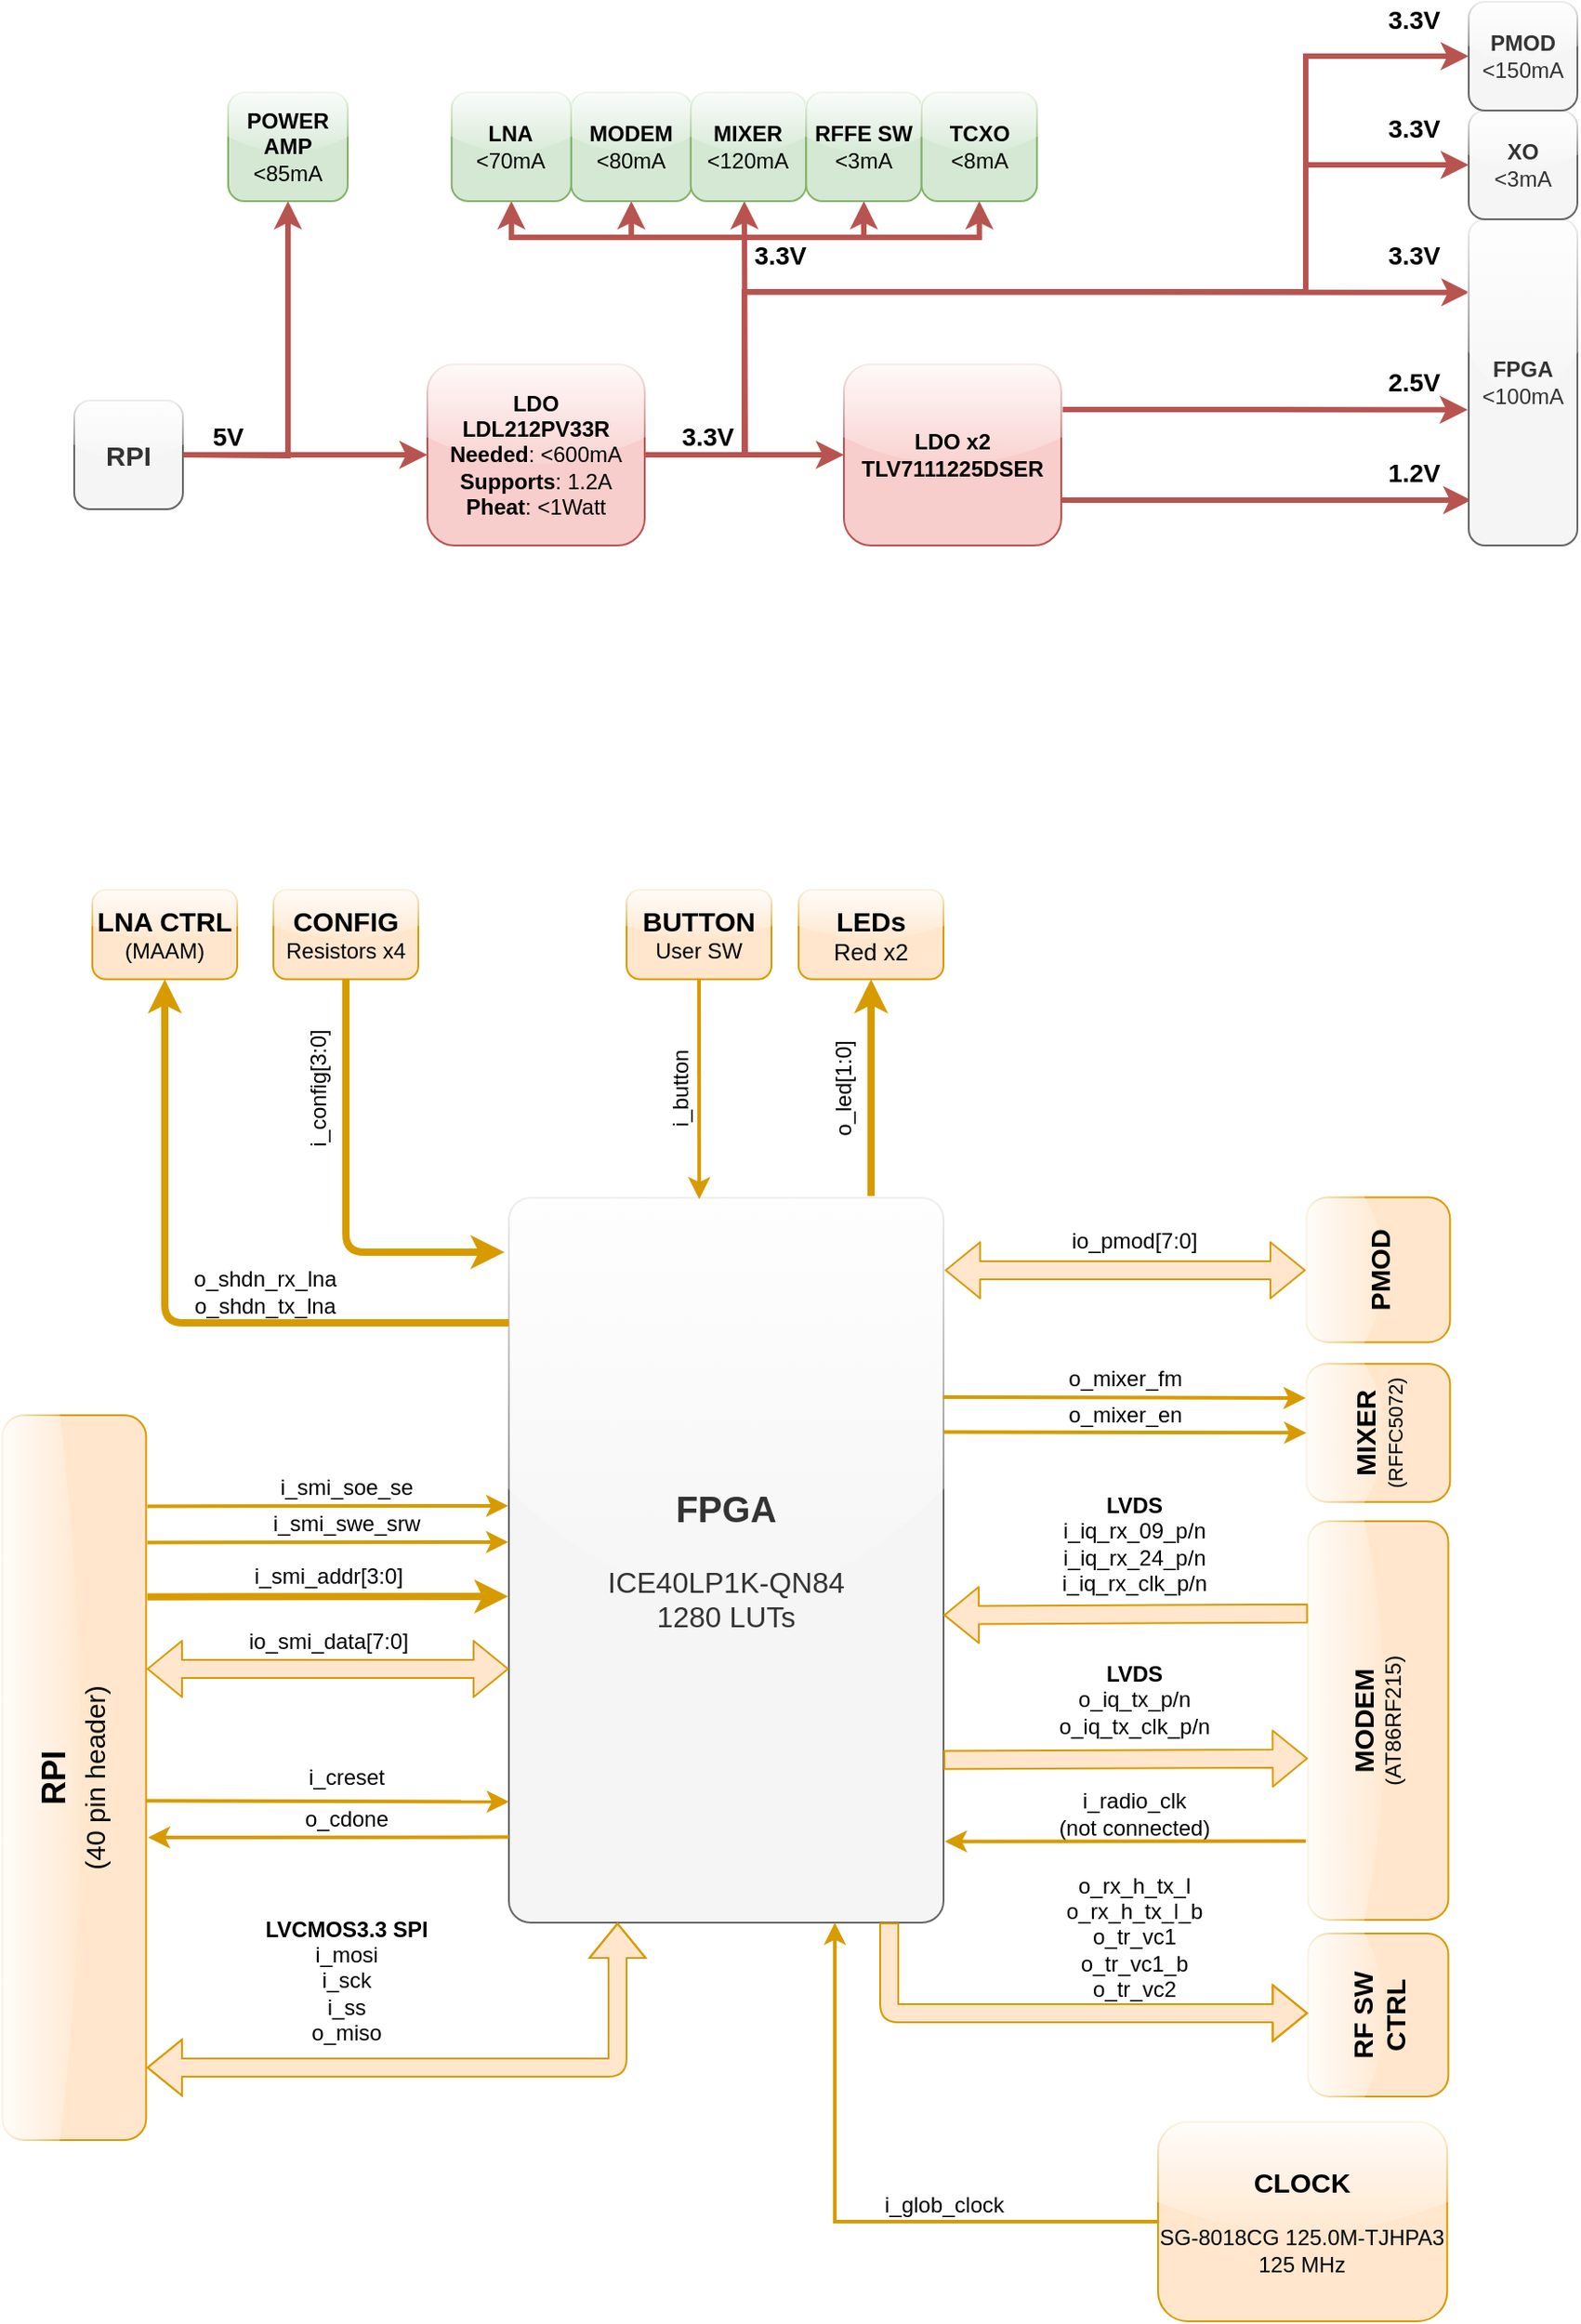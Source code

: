 <mxfile version="13.7.9" type="device" pages="3"><diagram id="zF6fgydm7-98uWM_GxOn" name="FPGA I/O"><mxGraphModel dx="1185" dy="1785" grid="1" gridSize="10" guides="1" tooltips="1" connect="1" arrows="1" fold="1" page="1" pageScale="1" pageWidth="850" pageHeight="1100" math="0" shadow="0"><root><mxCell id="0"/><mxCell id="1" parent="0"/><mxCell id="DqHVdtdKmCIe7vtbQNNs-1" value="&lt;font size=&quot;1&quot;&gt;&lt;b style=&quot;font-size: 20px&quot;&gt;FPGA&lt;/b&gt;&lt;/font&gt;&lt;br style=&quot;font-size: 16px&quot;&gt;&lt;br style=&quot;font-size: 16px&quot;&gt;ICE40LP1K-QN84&lt;br style=&quot;font-size: 16px&quot;&gt;1280 LUTs" style="rounded=1;whiteSpace=wrap;html=1;fillColor=#f5f5f5;strokeColor=#666666;fontColor=#333333;fontSize=16;glass=1;arcSize=5;shadow=0;sketch=0;" parent="1" vertex="1"><mxGeometry x="280" y="240" width="240" height="400" as="geometry"/></mxCell><mxCell id="DqHVdtdKmCIe7vtbQNNs-3" value="&lt;b&gt;&lt;font style=&quot;font-size: 15px&quot;&gt;MODEM&lt;/font&gt;&lt;/b&gt;&lt;br&gt;(AT86RF215)" style="rounded=1;whiteSpace=wrap;html=1;rotation=-90;fillColor=#ffe6cc;strokeColor=#d79b00;glass=1;" parent="1" vertex="1"><mxGeometry x="650" y="489.69" width="220" height="77.5" as="geometry"/></mxCell><mxCell id="DqHVdtdKmCIe7vtbQNNs-4" value="&lt;font&gt;&lt;b style=&quot;font-size: 18px&quot;&gt;RPI&lt;/b&gt;&lt;br&gt;&lt;font style=&quot;font-size: 15px&quot;&gt;(40 pin header)&lt;/font&gt;&lt;br&gt;&lt;/font&gt;" style="rounded=1;whiteSpace=wrap;html=1;rotation=-90;fillColor=#ffe6cc;strokeColor=#d79b00;fontSize=18;glass=1;" parent="1" vertex="1"><mxGeometry x="-160" y="520.31" width="400" height="79.38" as="geometry"/></mxCell><mxCell id="DqHVdtdKmCIe7vtbQNNs-5" value="&lt;font style=&quot;font-size: 15px&quot;&gt;&lt;b&gt;PMOD &lt;/b&gt;&lt;/font&gt;" style="rounded=1;whiteSpace=wrap;html=1;rotation=-90;fillColor=#ffe6cc;strokeColor=#d79b00;glass=1;" parent="1" vertex="1"><mxGeometry x="720" y="240" width="80" height="79.38" as="geometry"/></mxCell><mxCell id="DqHVdtdKmCIe7vtbQNNs-8" style="edgeStyle=orthogonalEdgeStyle;rounded=0;orthogonalLoop=1;jettySize=auto;html=1;exitX=0;exitY=0.5;exitDx=0;exitDy=0;entryX=0.75;entryY=1;entryDx=0;entryDy=0;fillColor=#ffe6cc;strokeColor=#d79b00;strokeWidth=2;" parent="1" source="DqHVdtdKmCIe7vtbQNNs-7" target="DqHVdtdKmCIe7vtbQNNs-1" edge="1"><mxGeometry relative="1" as="geometry"/></mxCell><mxCell id="DqHVdtdKmCIe7vtbQNNs-7" value="&lt;span style=&quot;font-size: 15px&quot;&gt;&lt;b&gt;CLOCK&lt;br&gt;&lt;/b&gt;&lt;/span&gt;&lt;br&gt;SG-8018CG 125.0M-TJHPA3&lt;br&gt;125 MHz" style="rounded=1;whiteSpace=wrap;html=1;fillColor=#ffe6cc;strokeColor=#d79b00;glass=1;" parent="1" vertex="1"><mxGeometry x="638.45" y="750" width="159.68" height="110" as="geometry"/></mxCell><mxCell id="DqHVdtdKmCIe7vtbQNNs-10" value="" style="shape=flexArrow;endArrow=classic;html=1;exitX=1;exitY=0.75;exitDx=0;exitDy=0;entryX=0.25;entryY=0;entryDx=0;entryDy=0;fillColor=#ffe6cc;strokeColor=#d79b00;" parent="1" edge="1"><mxGeometry width="50" height="50" relative="1" as="geometry"><mxPoint x="520" y="550.31" as="sourcePoint"/><mxPoint x="721.25" y="549.37" as="targetPoint"/></mxGeometry></mxCell><mxCell id="DqHVdtdKmCIe7vtbQNNs-11" value="" style="shape=flexArrow;endArrow=classic;html=1;exitX=0.5;exitY=0;exitDx=0;exitDy=0;entryX=1;entryY=0.5;entryDx=0;entryDy=0;fillColor=#ffe6cc;strokeColor=#d79b00;" parent="1" edge="1"><mxGeometry width="50" height="50" relative="1" as="geometry"><mxPoint x="721.25" y="469.37" as="sourcePoint"/><mxPoint x="520" y="470.31" as="targetPoint"/></mxGeometry></mxCell><mxCell id="DqHVdtdKmCIe7vtbQNNs-12" value="&lt;b&gt;LVDS&lt;br&gt;&lt;/b&gt;o_iq_tx_p/n&lt;br&gt;o_iq_tx_clk_p/n" style="text;html=1;align=center;verticalAlign=middle;resizable=0;points=[];autosize=1;" parent="1" vertex="1"><mxGeometry x="575" y="492" width="100" height="50" as="geometry"/></mxCell><mxCell id="DqHVdtdKmCIe7vtbQNNs-13" value="&lt;b&gt;LVDS&lt;br&gt;&lt;/b&gt;i_iq_rx_09_p/n&lt;br&gt;i_iq_rx_24_p/n&lt;br&gt;i_iq_rx_clk_p/n" style="text;html=1;align=center;verticalAlign=middle;resizable=0;points=[];autosize=1;" parent="1" vertex="1"><mxGeometry x="575" y="401.31" width="100" height="60" as="geometry"/></mxCell><mxCell id="DqHVdtdKmCIe7vtbQNNs-15" value="i_radio_clk&lt;br&gt;(not connected)" style="text;html=1;align=center;verticalAlign=middle;resizable=0;points=[];autosize=1;" parent="1" vertex="1"><mxGeometry x="575" y="565.19" width="100" height="30" as="geometry"/></mxCell><mxCell id="DqHVdtdKmCIe7vtbQNNs-18" value="" style="endArrow=classic;html=1;entryX=1.003;entryY=0.888;entryDx=0;entryDy=0;entryPerimeter=0;fillColor=#ffe6cc;strokeColor=#d79b00;strokeWidth=2;" parent="1" target="DqHVdtdKmCIe7vtbQNNs-1" edge="1"><mxGeometry width="50" height="50" relative="1" as="geometry"><mxPoint x="720" y="595" as="sourcePoint"/><mxPoint x="520.72" y="595.2" as="targetPoint"/></mxGeometry></mxCell><mxCell id="DqHVdtdKmCIe7vtbQNNs-20" value="" style="shape=flexArrow;endArrow=classic;startArrow=classic;html=1;entryX=1.003;entryY=0.1;entryDx=0;entryDy=0;entryPerimeter=0;fillColor=#ffe6cc;strokeColor=#d79b00;" parent="1" target="DqHVdtdKmCIe7vtbQNNs-1" edge="1"><mxGeometry width="50" height="50" relative="1" as="geometry"><mxPoint x="720" y="280" as="sourcePoint"/><mxPoint x="530" y="290" as="targetPoint"/></mxGeometry></mxCell><mxCell id="DqHVdtdKmCIe7vtbQNNs-21" value="io_pmod[7:0]" style="text;html=1;align=center;verticalAlign=middle;resizable=0;points=[];autosize=1;" parent="1" vertex="1"><mxGeometry x="585" y="254" width="80" height="20" as="geometry"/></mxCell><mxCell id="DqHVdtdKmCIe7vtbQNNs-23" value="&lt;font&gt;&lt;b style=&quot;font-size: 15px&quot;&gt;MIXER&lt;/b&gt;&lt;br&gt;&lt;font style=&quot;font-size: 11px&quot;&gt;(RFFC5072)&lt;/font&gt;&lt;br&gt;&lt;/font&gt;" style="rounded=1;whiteSpace=wrap;html=1;rotation=-90;fillColor=#ffe6cc;strokeColor=#d79b00;glass=1;" parent="1" vertex="1"><mxGeometry x="721.88" y="330" width="76.25" height="79.38" as="geometry"/></mxCell><mxCell id="DqHVdtdKmCIe7vtbQNNs-25" value="" style="endArrow=classic;html=1;entryX=0.5;entryY=0;entryDx=0;entryDy=0;exitX=1;exitY=0.323;exitDx=0;exitDy=0;exitPerimeter=0;fillColor=#ffe6cc;strokeColor=#d79b00;strokeWidth=2;" parent="1" source="DqHVdtdKmCIe7vtbQNNs-1" target="DqHVdtdKmCIe7vtbQNNs-23" edge="1"><mxGeometry width="50" height="50" relative="1" as="geometry"><mxPoint x="730" y="605" as="sourcePoint"/><mxPoint x="530.72" y="605.2" as="targetPoint"/></mxGeometry></mxCell><mxCell id="DqHVdtdKmCIe7vtbQNNs-26" value="o_mixer_en" style="text;html=1;align=center;verticalAlign=middle;resizable=0;points=[];autosize=1;" parent="1" vertex="1"><mxGeometry x="580" y="350" width="80" height="20" as="geometry"/></mxCell><mxCell id="DqHVdtdKmCIe7vtbQNNs-27" value="i_glob_clock" style="text;html=1;align=center;verticalAlign=middle;resizable=0;points=[];autosize=1;" parent="1" vertex="1"><mxGeometry x="480" y="786" width="80" height="20" as="geometry"/></mxCell><mxCell id="DqHVdtdKmCIe7vtbQNNs-28" value="&lt;font&gt;&lt;b style=&quot;font-size: 15px&quot;&gt;LEDs&lt;/b&gt;&lt;br&gt;&lt;font style=&quot;font-size: 13px&quot;&gt;Red x2&lt;/font&gt;&lt;br&gt;&lt;/font&gt;" style="rounded=1;whiteSpace=wrap;html=1;rotation=0;fillColor=#ffe6cc;strokeColor=#d79b00;glass=1;" parent="1" vertex="1"><mxGeometry x="440" y="70" width="80" height="49.38" as="geometry"/></mxCell><mxCell id="DqHVdtdKmCIe7vtbQNNs-30" value="" style="endArrow=classic;html=1;entryX=0.5;entryY=1;entryDx=0;entryDy=0;strokeWidth=4;fillColor=#ffe6cc;strokeColor=#d79b00;" parent="1" target="DqHVdtdKmCIe7vtbQNNs-28" edge="1"><mxGeometry width="50" height="50" relative="1" as="geometry"><mxPoint x="480" y="239" as="sourcePoint"/><mxPoint x="760.315" y="130.49" as="targetPoint"/></mxGeometry></mxCell><mxCell id="DqHVdtdKmCIe7vtbQNNs-31" value="o_led[1:0]" style="text;html=1;align=center;verticalAlign=middle;resizable=0;points=[];autosize=1;rotation=-90;" parent="1" vertex="1"><mxGeometry x="430" y="170" width="70" height="20" as="geometry"/></mxCell><mxCell id="DqHVdtdKmCIe7vtbQNNs-32" value="&lt;font&gt;&lt;b style=&quot;font-size: 15px&quot;&gt;BUTTON&lt;br&gt;&lt;/b&gt;User SW&lt;br&gt;&lt;/font&gt;" style="rounded=1;whiteSpace=wrap;html=1;rotation=0;fillColor=#ffe6cc;strokeColor=#d79b00;glass=1;" parent="1" vertex="1"><mxGeometry x="345" y="70" width="80" height="49.38" as="geometry"/></mxCell><mxCell id="DqHVdtdKmCIe7vtbQNNs-33" value="" style="endArrow=classic;html=1;entryX=0.438;entryY=0.002;entryDx=0;entryDy=0;exitX=0.5;exitY=1;exitDx=0;exitDy=0;entryPerimeter=0;strokeWidth=2;fillColor=#ffe6cc;strokeColor=#d79b00;" parent="1" source="DqHVdtdKmCIe7vtbQNNs-32" target="DqHVdtdKmCIe7vtbQNNs-1" edge="1"><mxGeometry width="50" height="50" relative="1" as="geometry"><mxPoint x="490" y="249" as="sourcePoint"/><mxPoint x="490" y="129.38" as="targetPoint"/></mxGeometry></mxCell><mxCell id="DqHVdtdKmCIe7vtbQNNs-34" value="i_button" style="text;html=1;align=center;verticalAlign=middle;resizable=0;points=[];autosize=1;rotation=-90;" parent="1" vertex="1"><mxGeometry x="345" y="170" width="60" height="20" as="geometry"/></mxCell><mxCell id="DqHVdtdKmCIe7vtbQNNs-38" value="&lt;font&gt;&lt;span style=&quot;font-size: 15px&quot;&gt;&lt;b&gt;CONFIG&lt;br&gt;&lt;/b&gt;&lt;/span&gt;Resistors x4&lt;br&gt;&lt;/font&gt;" style="rounded=1;whiteSpace=wrap;html=1;rotation=0;fillColor=#ffe6cc;strokeColor=#d79b00;glass=1;" parent="1" vertex="1"><mxGeometry x="150" y="70" width="80" height="49.38" as="geometry"/></mxCell><mxCell id="DqHVdtdKmCIe7vtbQNNs-39" value="" style="endArrow=classic;html=1;entryX=-0.01;entryY=0.075;entryDx=0;entryDy=0;strokeWidth=4;exitX=0.5;exitY=1;exitDx=0;exitDy=0;entryPerimeter=0;fillColor=#ffe6cc;strokeColor=#d79b00;" parent="1" source="DqHVdtdKmCIe7vtbQNNs-38" target="DqHVdtdKmCIe7vtbQNNs-1" edge="1"><mxGeometry width="50" height="50" relative="1" as="geometry"><mxPoint x="490" y="249" as="sourcePoint"/><mxPoint x="490" y="129.38" as="targetPoint"/><Array as="points"><mxPoint x="190" y="270"/></Array></mxGeometry></mxCell><mxCell id="DqHVdtdKmCIe7vtbQNNs-40" value="i_config[3:0]" style="text;html=1;align=center;verticalAlign=middle;resizable=0;points=[];autosize=1;rotation=-90;" parent="1" vertex="1"><mxGeometry x="135" y="170" width="80" height="20" as="geometry"/></mxCell><mxCell id="DqHVdtdKmCIe7vtbQNNs-43" value="" style="shape=flexArrow;endArrow=classic;startArrow=classic;html=1;strokeWidth=1;entryX=0.25;entryY=1;entryDx=0;entryDy=0;fillColor=#ffe6cc;strokeColor=#d79b00;" parent="1" target="DqHVdtdKmCIe7vtbQNNs-1" edge="1"><mxGeometry width="50" height="50" relative="1" as="geometry"><mxPoint x="80" y="720" as="sourcePoint"/><mxPoint x="510" y="580" as="targetPoint"/><Array as="points"><mxPoint x="340" y="720"/></Array></mxGeometry></mxCell><mxCell id="DqHVdtdKmCIe7vtbQNNs-44" value="&lt;b&gt;LVCMOS3.3 SPI&lt;br&gt;&lt;/b&gt;i_mosi&lt;br&gt;i_sck&lt;br&gt;i_ss&lt;br&gt;o_miso" style="text;html=1;align=center;verticalAlign=middle;resizable=0;points=[];autosize=1;" parent="1" vertex="1"><mxGeometry x="135" y="632" width="110" height="80" as="geometry"/></mxCell><mxCell id="DqHVdtdKmCIe7vtbQNNs-45" value="" style="endArrow=classic;html=1;entryX=1.003;entryY=0.888;entryDx=0;entryDy=0;entryPerimeter=0;fillColor=#ffe6cc;strokeColor=#d79b00;strokeWidth=2;" parent="1" edge="1"><mxGeometry width="50" height="50" relative="1" as="geometry"><mxPoint x="280" y="592.81" as="sourcePoint"/><mxPoint x="80.72" y="593.01" as="targetPoint"/></mxGeometry></mxCell><mxCell id="DqHVdtdKmCIe7vtbQNNs-46" value="o_cdone" style="text;html=1;align=center;verticalAlign=middle;resizable=0;points=[];autosize=1;" parent="1" vertex="1"><mxGeometry x="160" y="572.81" width="60" height="20" as="geometry"/></mxCell><mxCell id="DqHVdtdKmCIe7vtbQNNs-48" value="" style="endArrow=classic;html=1;entryX=0.5;entryY=0;entryDx=0;entryDy=0;exitX=1;exitY=0.323;exitDx=0;exitDy=0;exitPerimeter=0;fillColor=#ffe6cc;strokeColor=#d79b00;strokeWidth=2;" parent="1" edge="1"><mxGeometry width="50" height="50" relative="1" as="geometry"><mxPoint x="79.69" y="572.81" as="sourcePoint"/><mxPoint x="280.005" y="573.3" as="targetPoint"/></mxGeometry></mxCell><mxCell id="DqHVdtdKmCIe7vtbQNNs-49" value="i_creset" style="text;html=1;align=center;verticalAlign=middle;resizable=0;points=[];autosize=1;" parent="1" vertex="1"><mxGeometry x="160" y="550" width="60" height="20" as="geometry"/></mxCell><mxCell id="DqHVdtdKmCIe7vtbQNNs-50" value="o_mixer_fm" style="text;html=1;align=center;verticalAlign=middle;resizable=0;points=[];autosize=1;" parent="1" vertex="1"><mxGeometry x="580" y="330" width="80" height="20" as="geometry"/></mxCell><mxCell id="DqHVdtdKmCIe7vtbQNNs-51" value="" style="endArrow=classic;html=1;entryX=0.5;entryY=0;entryDx=0;entryDy=0;exitX=1;exitY=0.323;exitDx=0;exitDy=0;exitPerimeter=0;fillColor=#ffe6cc;strokeColor=#d79b00;strokeWidth=2;" parent="1" edge="1"><mxGeometry width="50" height="50" relative="1" as="geometry"><mxPoint x="519.69" y="350.0" as="sourcePoint"/><mxPoint x="720.005" y="350.49" as="targetPoint"/></mxGeometry></mxCell><mxCell id="DqHVdtdKmCIe7vtbQNNs-52" value="&lt;font&gt;&lt;b style=&quot;font-size: 15px&quot;&gt;RF SW CTRL&lt;/b&gt;&lt;br&gt;&lt;/font&gt;" style="rounded=1;whiteSpace=wrap;html=1;rotation=-90;fillColor=#ffe6cc;strokeColor=#d79b00;glass=1;" parent="1" vertex="1"><mxGeometry x="715" y="652.19" width="90" height="77.5" as="geometry"/></mxCell><mxCell id="DqHVdtdKmCIe7vtbQNNs-53" value="" style="shape=flexArrow;endArrow=classic;html=1;exitX=1;exitY=0.75;exitDx=0;exitDy=0;entryX=0.5;entryY=0;entryDx=0;entryDy=0;fillColor=#ffe6cc;strokeColor=#d79b00;" parent="1" edge="1"><mxGeometry width="50" height="50" relative="1" as="geometry"><mxPoint x="490" y="639.94" as="sourcePoint"/><mxPoint x="721.25" y="689.94" as="targetPoint"/><Array as="points"><mxPoint x="490" y="690"/></Array></mxGeometry></mxCell><mxCell id="DqHVdtdKmCIe7vtbQNNs-54" value="o_rx_h_tx_l&lt;br&gt;o_rx_h_tx_l_b&lt;br&gt;o_tr_vc1&lt;br&gt;o_tr_vc1_b&lt;br&gt;o_tr_vc2" style="text;html=1;align=center;verticalAlign=middle;resizable=0;points=[];autosize=1;" parent="1" vertex="1"><mxGeometry x="580" y="608" width="90" height="80" as="geometry"/></mxCell><mxCell id="DqHVdtdKmCIe7vtbQNNs-55" value="&lt;font&gt;&lt;span style=&quot;font-size: 15px&quot;&gt;&lt;b&gt;LNA CTRL&lt;br&gt;&lt;/b&gt;&lt;/span&gt;(MAAM)&lt;br&gt;&lt;/font&gt;" style="rounded=1;whiteSpace=wrap;html=1;rotation=0;fillColor=#ffe6cc;strokeColor=#d79b00;glass=1;" parent="1" vertex="1"><mxGeometry x="50" y="70" width="80" height="49.38" as="geometry"/></mxCell><mxCell id="DqHVdtdKmCIe7vtbQNNs-56" value="" style="endArrow=classic;html=1;entryX=0.5;entryY=1;entryDx=0;entryDy=0;exitX=0.125;exitY=-0.004;exitDx=0;exitDy=0;exitPerimeter=0;strokeWidth=4;fillColor=#ffe6cc;strokeColor=#d79b00;" parent="1" target="DqHVdtdKmCIe7vtbQNNs-55" edge="1"><mxGeometry width="50" height="50" relative="1" as="geometry"><mxPoint x="280" y="309.02" as="sourcePoint"/><mxPoint x="280" y="190" as="targetPoint"/><Array as="points"><mxPoint x="90" y="309"/></Array></mxGeometry></mxCell><mxCell id="DqHVdtdKmCIe7vtbQNNs-57" value="o_shdn_rx_lna&lt;br&gt;o_shdn_tx_lna" style="text;html=1;align=center;verticalAlign=middle;resizable=0;points=[];autosize=1;rotation=0;" parent="1" vertex="1"><mxGeometry x="100" y="277" width="90" height="30" as="geometry"/></mxCell><mxCell id="DqHVdtdKmCIe7vtbQNNs-59" value="" style="shape=flexArrow;endArrow=classic;startArrow=classic;html=1;strokeWidth=1;entryX=0;entryY=0.75;entryDx=0;entryDy=0;fillColor=#ffe6cc;strokeColor=#d79b00;" parent="1" edge="1"><mxGeometry width="50" height="50" relative="1" as="geometry"><mxPoint x="80" y="500" as="sourcePoint"/><mxPoint x="280" y="500" as="targetPoint"/></mxGeometry></mxCell><mxCell id="DqHVdtdKmCIe7vtbQNNs-60" value="io_smi_data[7:0]" style="text;html=1;align=center;verticalAlign=middle;resizable=0;points=[];autosize=1;" parent="1" vertex="1"><mxGeometry x="130" y="475.44" width="100" height="20" as="geometry"/></mxCell><mxCell id="DqHVdtdKmCIe7vtbQNNs-61" value="" style="endArrow=none;html=1;entryX=1.003;entryY=0.888;entryDx=0;entryDy=0;entryPerimeter=0;startArrow=classic;startFill=1;endFill=0;strokeWidth=4;fillColor=#ffe6cc;strokeColor=#d79b00;" parent="1" edge="1"><mxGeometry width="50" height="50" relative="1" as="geometry"><mxPoint x="279.64" y="460" as="sourcePoint"/><mxPoint x="80.36" y="460.2" as="targetPoint"/></mxGeometry></mxCell><mxCell id="DqHVdtdKmCIe7vtbQNNs-62" value="i_smi_addr[3:0]" style="text;html=1;align=center;verticalAlign=middle;resizable=0;points=[];autosize=1;" parent="1" vertex="1"><mxGeometry x="130" y="439" width="100" height="20" as="geometry"/></mxCell><mxCell id="DqHVdtdKmCIe7vtbQNNs-63" value="" style="endArrow=none;html=1;entryX=1.003;entryY=0.888;entryDx=0;entryDy=0;entryPerimeter=0;startArrow=classic;startFill=1;endFill=0;strokeWidth=2;fillColor=#ffe6cc;strokeColor=#d79b00;" parent="1" edge="1"><mxGeometry width="50" height="50" relative="1" as="geometry"><mxPoint x="279.64" y="430" as="sourcePoint"/><mxPoint x="80.36" y="430.2" as="targetPoint"/></mxGeometry></mxCell><mxCell id="DqHVdtdKmCIe7vtbQNNs-64" value="" style="endArrow=none;html=1;entryX=1.003;entryY=0.888;entryDx=0;entryDy=0;entryPerimeter=0;startArrow=classic;startFill=1;endFill=0;strokeWidth=2;fillColor=#ffe6cc;strokeColor=#d79b00;" parent="1" edge="1"><mxGeometry width="50" height="50" relative="1" as="geometry"><mxPoint x="279.64" y="410" as="sourcePoint"/><mxPoint x="80.36" y="410.2" as="targetPoint"/></mxGeometry></mxCell><mxCell id="DqHVdtdKmCIe7vtbQNNs-65" value="i_smi_swe_srw" style="text;html=1;align=center;verticalAlign=middle;resizable=0;points=[];autosize=1;" parent="1" vertex="1"><mxGeometry x="140" y="410" width="100" height="20" as="geometry"/></mxCell><mxCell id="DqHVdtdKmCIe7vtbQNNs-67" value="i_smi_soe_se" style="text;html=1;align=center;verticalAlign=middle;resizable=0;points=[];autosize=1;" parent="1" vertex="1"><mxGeometry x="145" y="390" width="90" height="20" as="geometry"/></mxCell><mxCell id="2XQEY9ycCjJV4xzCgtGy-6" style="edgeStyle=orthogonalEdgeStyle;rounded=0;orthogonalLoop=1;jettySize=auto;html=1;exitX=1;exitY=0.5;exitDx=0;exitDy=0;entryX=0;entryY=0.5;entryDx=0;entryDy=0;fillColor=#f8cecc;strokeColor=#b85450;strokeWidth=3;" edge="1" parent="1" source="2XQEY9ycCjJV4xzCgtGy-1" target="2XQEY9ycCjJV4xzCgtGy-9"><mxGeometry relative="1" as="geometry"><mxPoint x="445" y="-170" as="targetPoint"/></mxGeometry></mxCell><mxCell id="2XQEY9ycCjJV4xzCgtGy-7" style="edgeStyle=orthogonalEdgeStyle;rounded=0;orthogonalLoop=1;jettySize=auto;html=1;exitX=1;exitY=0.5;exitDx=0;exitDy=0;fillColor=#f8cecc;strokeColor=#b85450;strokeWidth=3;" edge="1" parent="1" source="2XQEY9ycCjJV4xzCgtGy-1"><mxGeometry relative="1" as="geometry"><mxPoint x="410" y="-310" as="targetPoint"/></mxGeometry></mxCell><mxCell id="2XQEY9ycCjJV4xzCgtGy-18" style="edgeStyle=orthogonalEdgeStyle;rounded=0;orthogonalLoop=1;jettySize=auto;html=1;exitX=1;exitY=0.5;exitDx=0;exitDy=0;entryX=0.006;entryY=0.224;entryDx=0;entryDy=0;entryPerimeter=0;fillColor=#f8cecc;strokeColor=#b85450;strokeWidth=3;" edge="1" parent="1" source="2XQEY9ycCjJV4xzCgtGy-1" target="2XQEY9ycCjJV4xzCgtGy-17"><mxGeometry relative="1" as="geometry"><mxPoint x="710" y="-260" as="targetPoint"/><Array as="points"><mxPoint x="410" y="-170"/><mxPoint x="410" y="-260"/></Array></mxGeometry></mxCell><mxCell id="2XQEY9ycCjJV4xzCgtGy-26" style="edgeStyle=orthogonalEdgeStyle;rounded=0;orthogonalLoop=1;jettySize=auto;html=1;exitX=1;exitY=0.5;exitDx=0;exitDy=0;entryX=0;entryY=0.5;entryDx=0;entryDy=0;fillColor=#f8cecc;strokeColor=#b85450;strokeWidth=3;" edge="1" parent="1" source="2XQEY9ycCjJV4xzCgtGy-1" target="2XQEY9ycCjJV4xzCgtGy-25"><mxGeometry relative="1" as="geometry"><Array as="points"><mxPoint x="410" y="-170"/><mxPoint x="410" y="-260"/><mxPoint x="720" y="-260"/><mxPoint x="720" y="-330"/></Array></mxGeometry></mxCell><mxCell id="2XQEY9ycCjJV4xzCgtGy-29" style="edgeStyle=orthogonalEdgeStyle;rounded=0;orthogonalLoop=1;jettySize=auto;html=1;exitX=1;exitY=0.5;exitDx=0;exitDy=0;entryX=0;entryY=0.5;entryDx=0;entryDy=0;fillColor=#f8cecc;strokeColor=#b85450;strokeWidth=3;" edge="1" parent="1" source="2XQEY9ycCjJV4xzCgtGy-1" target="2XQEY9ycCjJV4xzCgtGy-28"><mxGeometry relative="1" as="geometry"><Array as="points"><mxPoint x="410" y="-170"/><mxPoint x="410" y="-260"/><mxPoint x="720" y="-260"/><mxPoint x="720" y="-390"/></Array></mxGeometry></mxCell><mxCell id="2XQEY9ycCjJV4xzCgtGy-1" value="&lt;b&gt;LDO&lt;br&gt;LDL212PV33R&lt;/b&gt;&lt;br&gt;&lt;b&gt;Needed&lt;/b&gt;: &amp;lt;600mA&lt;br&gt;&lt;b&gt;Supports&lt;/b&gt;: 1.2A&lt;br&gt;&lt;b&gt;Pheat&lt;/b&gt;: &amp;lt;1Watt" style="rounded=1;whiteSpace=wrap;html=1;fillColor=#f8cecc;strokeColor=#b85450;glass=1;shadow=0;" vertex="1" parent="1"><mxGeometry x="235" y="-220" width="120" height="100" as="geometry"/></mxCell><mxCell id="2XQEY9ycCjJV4xzCgtGy-3" value="" style="endArrow=classic;html=1;entryX=0;entryY=0.5;entryDx=0;entryDy=0;fillColor=#f8cecc;strokeColor=#b85450;strokeWidth=3;" edge="1" parent="1" target="2XQEY9ycCjJV4xzCgtGy-1"><mxGeometry width="50" height="50" relative="1" as="geometry"><mxPoint x="100" y="-170" as="sourcePoint"/><mxPoint x="210" y="-170" as="targetPoint"/></mxGeometry></mxCell><mxCell id="2XQEY9ycCjJV4xzCgtGy-4" value="5V" style="text;html=1;strokeColor=none;fillColor=none;align=center;verticalAlign=middle;whiteSpace=wrap;rounded=0;fontSize=14;fontStyle=1" vertex="1" parent="1"><mxGeometry x="105" y="-190" width="40" height="20" as="geometry"/></mxCell><mxCell id="2XQEY9ycCjJV4xzCgtGy-8" value="3.3V" style="text;html=1;strokeColor=none;fillColor=none;align=center;verticalAlign=middle;whiteSpace=wrap;rounded=0;fontSize=14;fontStyle=1" vertex="1" parent="1"><mxGeometry x="370" y="-190" width="40" height="20" as="geometry"/></mxCell><mxCell id="2XQEY9ycCjJV4xzCgtGy-11" style="edgeStyle=orthogonalEdgeStyle;rounded=0;orthogonalLoop=1;jettySize=auto;html=1;exitX=1;exitY=0.25;exitDx=0;exitDy=0;entryX=-0.009;entryY=0.584;entryDx=0;entryDy=0;entryPerimeter=0;fillColor=#f8cecc;strokeColor=#b85450;strokeWidth=3;" edge="1" parent="1" source="2XQEY9ycCjJV4xzCgtGy-9" target="2XQEY9ycCjJV4xzCgtGy-17"><mxGeometry relative="1" as="geometry"><mxPoint x="720" y="-180" as="targetPoint"/></mxGeometry></mxCell><mxCell id="2XQEY9ycCjJV4xzCgtGy-12" style="edgeStyle=orthogonalEdgeStyle;rounded=0;orthogonalLoop=1;jettySize=auto;html=1;exitX=1;exitY=0.75;exitDx=0;exitDy=0;entryX=0.023;entryY=0.861;entryDx=0;entryDy=0;entryPerimeter=0;fillColor=#f8cecc;strokeColor=#b85450;strokeWidth=3;" edge="1" parent="1" source="2XQEY9ycCjJV4xzCgtGy-9" target="2XQEY9ycCjJV4xzCgtGy-17"><mxGeometry relative="1" as="geometry"><mxPoint x="790" y="-120" as="targetPoint"/></mxGeometry></mxCell><mxCell id="2XQEY9ycCjJV4xzCgtGy-9" value="&lt;b&gt;LDO x2&lt;br&gt;TLV7111225DSER&lt;/b&gt;" style="rounded=1;whiteSpace=wrap;html=1;fillColor=#f8cecc;strokeColor=#b85450;glass=1;shadow=0;" vertex="1" parent="1"><mxGeometry x="465" y="-220" width="120" height="100" as="geometry"/></mxCell><mxCell id="2XQEY9ycCjJV4xzCgtGy-13" value="2.5V" style="text;html=1;strokeColor=none;fillColor=none;align=center;verticalAlign=middle;whiteSpace=wrap;rounded=0;fontSize=14;fontStyle=1" vertex="1" parent="1"><mxGeometry x="760" y="-220" width="40" height="20" as="geometry"/></mxCell><mxCell id="2XQEY9ycCjJV4xzCgtGy-14" value="1.2V" style="text;html=1;strokeColor=none;fillColor=none;align=center;verticalAlign=middle;whiteSpace=wrap;rounded=0;fontSize=14;fontStyle=1" vertex="1" parent="1"><mxGeometry x="760" y="-170" width="40" height="20" as="geometry"/></mxCell><mxCell id="2XQEY9ycCjJV4xzCgtGy-15" style="edgeStyle=orthogonalEdgeStyle;rounded=0;orthogonalLoop=1;jettySize=auto;html=1;exitX=1;exitY=0.5;exitDx=0;exitDy=0;entryX=0.5;entryY=1;entryDx=0;entryDy=0;fillColor=#f8cecc;strokeColor=#b85450;strokeWidth=3;" edge="1" parent="1" target="2XQEY9ycCjJV4xzCgtGy-16"><mxGeometry relative="1" as="geometry"><mxPoint x="160" y="-240" as="targetPoint"/><mxPoint x="105" y="-170" as="sourcePoint"/></mxGeometry></mxCell><mxCell id="2XQEY9ycCjJV4xzCgtGy-16" value="&lt;b&gt;POWER AMP&lt;/b&gt;&lt;br&gt;&amp;lt;85mA" style="rounded=1;whiteSpace=wrap;html=1;fillColor=#d5e8d4;strokeColor=#82b366;glass=1;shadow=0;" vertex="1" parent="1"><mxGeometry x="125" y="-370" width="66" height="60" as="geometry"/></mxCell><mxCell id="2XQEY9ycCjJV4xzCgtGy-17" value="&lt;b&gt;FPGA&lt;/b&gt;&lt;br&gt;&amp;lt;100mA" style="rounded=1;whiteSpace=wrap;html=1;fillColor=#f5f5f5;strokeColor=#666666;fontColor=#333333;glass=1;" vertex="1" parent="1"><mxGeometry x="810" y="-300" width="60" height="180" as="geometry"/></mxCell><mxCell id="2XQEY9ycCjJV4xzCgtGy-19" value="3.3V" style="text;html=1;strokeColor=none;fillColor=none;align=center;verticalAlign=middle;whiteSpace=wrap;rounded=0;fontSize=14;fontStyle=1" vertex="1" parent="1"><mxGeometry x="760" y="-290" width="40" height="20" as="geometry"/></mxCell><mxCell id="dq-4ZonH6kqqs8uHF-Ra-3" style="edgeStyle=orthogonalEdgeStyle;rounded=0;orthogonalLoop=1;jettySize=auto;html=1;exitX=0.5;exitY=1;exitDx=0;exitDy=0;entryX=0.5;entryY=1;entryDx=0;entryDy=0;strokeWidth=3;fontSize=15;fillColor=#f8cecc;strokeColor=#b85450;startArrow=classic;startFill=1;" edge="1" parent="1" source="2XQEY9ycCjJV4xzCgtGy-20" target="2XQEY9ycCjJV4xzCgtGy-22"><mxGeometry relative="1" as="geometry"/></mxCell><mxCell id="2XQEY9ycCjJV4xzCgtGy-20" value="&lt;b&gt;MODEM&lt;br&gt;&lt;/b&gt;&amp;lt;80mA" style="rounded=1;whiteSpace=wrap;html=1;fillColor=#d5e8d4;strokeColor=#82b366;glass=1;shadow=0;" vertex="1" parent="1"><mxGeometry x="314.38" y="-370" width="66.5" height="60" as="geometry"/></mxCell><mxCell id="2XQEY9ycCjJV4xzCgtGy-21" value="&lt;b&gt;MIXER&lt;/b&gt;&lt;br&gt;&amp;lt;120mA" style="rounded=1;whiteSpace=wrap;html=1;fillColor=#d5e8d4;strokeColor=#82b366;glass=1;shadow=0;" vertex="1" parent="1"><mxGeometry x="380.38" y="-370" width="63.75" height="60" as="geometry"/></mxCell><mxCell id="2XQEY9ycCjJV4xzCgtGy-22" value="&lt;b&gt;RFFE SW&lt;br&gt;&lt;/b&gt;&amp;lt;3mA" style="rounded=1;whiteSpace=wrap;html=1;fillColor=#d5e8d4;strokeColor=#82b366;glass=1;shadow=0;" vertex="1" parent="1"><mxGeometry x="444.13" y="-370" width="63.75" height="60" as="geometry"/></mxCell><mxCell id="2XQEY9ycCjJV4xzCgtGy-23" value="3.3V" style="text;html=1;strokeColor=none;fillColor=none;align=center;verticalAlign=middle;whiteSpace=wrap;rounded=0;fontSize=14;fontStyle=1" vertex="1" parent="1"><mxGeometry x="410" y="-290" width="40" height="20" as="geometry"/></mxCell><mxCell id="2XQEY9ycCjJV4xzCgtGy-24" value="&lt;b&gt;TCXO&lt;/b&gt;&lt;br&gt;&amp;lt;8mA" style="rounded=1;whiteSpace=wrap;html=1;fillColor=#d5e8d4;strokeColor=#82b366;glass=1;shadow=0;" vertex="1" parent="1"><mxGeometry x="507.88" y="-370" width="63.75" height="60" as="geometry"/></mxCell><mxCell id="2XQEY9ycCjJV4xzCgtGy-25" value="&lt;b&gt;XO&lt;/b&gt;&lt;br&gt;&amp;lt;3mA" style="rounded=1;whiteSpace=wrap;html=1;fillColor=#f5f5f5;strokeColor=#666666;fontColor=#333333;glass=1;" vertex="1" parent="1"><mxGeometry x="810" y="-360" width="60" height="60" as="geometry"/></mxCell><mxCell id="2XQEY9ycCjJV4xzCgtGy-27" value="3.3V" style="text;html=1;strokeColor=none;fillColor=none;align=center;verticalAlign=middle;whiteSpace=wrap;rounded=0;fontSize=14;fontStyle=1" vertex="1" parent="1"><mxGeometry x="760" y="-360" width="40" height="20" as="geometry"/></mxCell><mxCell id="2XQEY9ycCjJV4xzCgtGy-28" value="&lt;b&gt;PMOD&lt;/b&gt;&lt;br&gt;&amp;lt;150mA" style="rounded=1;whiteSpace=wrap;html=1;fillColor=#f5f5f5;strokeColor=#666666;fontColor=#333333;glass=1;" vertex="1" parent="1"><mxGeometry x="810" y="-420" width="60" height="60" as="geometry"/></mxCell><mxCell id="2XQEY9ycCjJV4xzCgtGy-30" value="3.3V" style="text;html=1;strokeColor=none;fillColor=none;align=center;verticalAlign=middle;whiteSpace=wrap;rounded=0;fontSize=14;fontStyle=1" vertex="1" parent="1"><mxGeometry x="760" y="-420" width="40" height="20" as="geometry"/></mxCell><mxCell id="dq-4ZonH6kqqs8uHF-Ra-2" style="edgeStyle=orthogonalEdgeStyle;rounded=0;orthogonalLoop=1;jettySize=auto;html=1;exitX=0.5;exitY=1;exitDx=0;exitDy=0;entryX=0.5;entryY=1;entryDx=0;entryDy=0;strokeWidth=3;fontSize=15;fillColor=#f8cecc;strokeColor=#b85450;startArrow=classic;startFill=1;" edge="1" parent="1" source="2XQEY9ycCjJV4xzCgtGy-31" target="2XQEY9ycCjJV4xzCgtGy-24"><mxGeometry relative="1" as="geometry"/></mxCell><mxCell id="2XQEY9ycCjJV4xzCgtGy-31" value="&lt;b&gt;LNA&lt;br&gt;&lt;/b&gt;&amp;lt;70mA" style="rounded=1;whiteSpace=wrap;html=1;fillColor=#d5e8d4;strokeColor=#82b366;glass=1;shadow=0;" vertex="1" parent="1"><mxGeometry x="248.38" y="-370" width="66" height="60" as="geometry"/></mxCell><mxCell id="dq-4ZonH6kqqs8uHF-Ra-1" value="&lt;span style=&quot;font-size: 15px;&quot;&gt;RPI&lt;/span&gt;" style="rounded=1;whiteSpace=wrap;html=1;fillColor=#f5f5f5;strokeColor=#666666;fontColor=#333333;glass=1;fontStyle=1;fontSize=15;" vertex="1" parent="1"><mxGeometry x="40" y="-200" width="60" height="60" as="geometry"/></mxCell></root></mxGraphModel></diagram><diagram id="WzHiKj1Jmww_c43FRuuX" name="Internal Blocks"><mxGraphModel dx="2272" dy="1922" grid="1" gridSize="10" guides="1" tooltips="1" connect="1" arrows="1" fold="1" page="1" pageScale="1" pageWidth="850" pageHeight="1100" math="0" shadow="0"><root><mxCell id="CU7kyM6Vc-CKAHPE0teg-0"/><mxCell id="CU7kyM6Vc-CKAHPE0teg-1" parent="CU7kyM6Vc-CKAHPE0teg-0"/><mxCell id="TVrRmjlvVzRG5mdfXz2F-0" value="" style="rounded=1;whiteSpace=wrap;html=1;arcSize=3;strokeWidth=3;fontColor=#333333;strokeColor=#A8A8A8;dashed=1;fontSize=14;labelBackgroundColor=none;fillColor=#F0F0F0;" parent="CU7kyM6Vc-CKAHPE0teg-1" vertex="1"><mxGeometry x="100" y="150" width="680" height="740" as="geometry"/></mxCell><mxCell id="WaPHkWw9-iPOwVDMd4Us-2" value="" style="shape=flexArrow;endArrow=classic;startArrow=classic;html=1;entryX=0;entryY=0.828;entryDx=0;entryDy=0;entryPerimeter=0;fontSize=14;labelBackgroundColor=none;fillColor=#f8cecc;strokeColor=#b85450;" parent="CU7kyM6Vc-CKAHPE0teg-1" edge="1"><mxGeometry width="50" height="50" relative="1" as="geometry"><mxPoint x="-50" y="600.32" as="sourcePoint"/><mxPoint x="170" y="600.0" as="targetPoint"/></mxGeometry></mxCell><mxCell id="WaPHkWw9-iPOwVDMd4Us-4" value="&lt;font style=&quot;font-size: 16px&quot;&gt;SYS CTRL&lt;/font&gt;" style="rounded=0;whiteSpace=wrap;html=1;fontSize=14;labelBackgroundColor=none;fontStyle=1;fillColor=#f8cecc;strokeColor=#b85450;" parent="CU7kyM6Vc-CKAHPE0teg-1" vertex="1"><mxGeometry x="170" y="530" width="150" height="150" as="geometry"/></mxCell><mxCell id="WaPHkWw9-iPOwVDMd4Us-5" value="&lt;font style=&quot;font-size: 16px&quot;&gt;I/O CTRL&lt;/font&gt;" style="rounded=0;whiteSpace=wrap;html=1;fontSize=14;labelBackgroundColor=none;fontStyle=1;fillColor=#f8cecc;strokeColor=#b85450;" parent="CU7kyM6Vc-CKAHPE0teg-1" vertex="1"><mxGeometry x="360" y="530" width="360" height="150" as="geometry"/></mxCell><mxCell id="gTKEmkK1poiD4SiA1Lj2-0" value="" style="endArrow=classic;html=1;fontSize=14;labelBackgroundColor=none;" parent="CU7kyM6Vc-CKAHPE0teg-1" edge="1"><mxGeometry width="50" height="50" relative="1" as="geometry"><mxPoint x="579.25" y="680" as="sourcePoint"/><mxPoint x="579.25" y="920" as="targetPoint"/></mxGeometry></mxCell><mxCell id="gTKEmkK1poiD4SiA1Lj2-1" value="" style="endArrow=classic;html=1;fontSize=14;labelBackgroundColor=none;" parent="CU7kyM6Vc-CKAHPE0teg-1" edge="1"><mxGeometry width="50" height="50" relative="1" as="geometry"><mxPoint x="554.25" y="680" as="sourcePoint"/><mxPoint x="554.25" y="920" as="targetPoint"/></mxGeometry></mxCell><mxCell id="qzdVUHaUS9nfHt7FgZsS-1" value="o_led1" style="text;html=1;align=left;verticalAlign=middle;resizable=0;points=[];autosize=1;rotation=-90;fontSize=14;labelBackgroundColor=none;" parent="CU7kyM6Vc-CKAHPE0teg-1" vertex="1"><mxGeometry x="513.25" y="821" width="60" height="20" as="geometry"/></mxCell><mxCell id="DQMnDq34FUeHQhZ91nvI-0" value="" style="endArrow=classic;html=1;fontSize=14;labelBackgroundColor=none;" parent="CU7kyM6Vc-CKAHPE0teg-1" edge="1"><mxGeometry width="50" height="50" relative="1" as="geometry"><mxPoint x="524.25" y="680" as="sourcePoint"/><mxPoint x="524.25" y="920" as="targetPoint"/></mxGeometry></mxCell><mxCell id="7BmtB_94XEUtxiwfo3K9-0" value="&lt;span style=&quot;color: rgb(0, 0, 0); font-family: helvetica; font-size: 14px; font-style: normal; font-weight: 400; letter-spacing: normal; text-indent: 0px; text-transform: none; word-spacing: 0px; display: inline; float: none;&quot;&gt;o_ldo_2v8_en&lt;/span&gt;" style="text;whiteSpace=wrap;html=1;rotation=-90;align=left;fontSize=14;labelBackgroundColor=none;" parent="CU7kyM6Vc-CKAHPE0teg-1" vertex="1"><mxGeometry x="464.25" y="797" width="100" height="30" as="geometry"/></mxCell><mxCell id="hSMeTU99Sal-_XVkig07-0" value="o_led0" style="text;html=1;align=left;verticalAlign=middle;resizable=0;points=[];autosize=1;rotation=-90;fontSize=14;labelBackgroundColor=none;" parent="CU7kyM6Vc-CKAHPE0teg-1" vertex="1"><mxGeometry x="538.25" y="821" width="60" height="20" as="geometry"/></mxCell><mxCell id="ioUVGdjgKPyO3lm_8re8-3" value="" style="endArrow=none;html=1;startArrow=classic;startFill=1;endFill=0;strokeWidth=3;fontSize=14;labelBackgroundColor=none;" parent="CU7kyM6Vc-CKAHPE0teg-1" edge="1"><mxGeometry width="50" height="50" relative="1" as="geometry"><mxPoint x="494.25" y="680" as="sourcePoint"/><mxPoint x="494.25" y="920" as="targetPoint"/></mxGeometry></mxCell><mxCell id="Ex1TO0JxvWhz1SF79Eer-0" value="i_config[3:0]" style="text;html=1;align=left;verticalAlign=middle;resizable=0;points=[];autosize=1;rotation=-90;fontSize=14;labelBackgroundColor=none;" parent="CU7kyM6Vc-CKAHPE0teg-1" vertex="1"><mxGeometry x="436.25" y="807" width="90" height="20" as="geometry"/></mxCell><mxCell id="6wiDYpgP1bcKoL6RWGa3-0" value="i_button" style="text;html=1;align=left;verticalAlign=middle;resizable=0;points=[];autosize=1;rotation=-90;fontSize=14;labelBackgroundColor=none;" parent="CU7kyM6Vc-CKAHPE0teg-1" vertex="1"><mxGeometry x="408.25" y="817" width="70" height="20" as="geometry"/></mxCell><mxCell id="6wiDYpgP1bcKoL6RWGa3-1" value="" style="endArrow=none;html=1;startArrow=classic;startFill=1;endFill=0;strokeWidth=1;fontSize=14;labelBackgroundColor=none;" parent="CU7kyM6Vc-CKAHPE0teg-1" edge="1"><mxGeometry width="50" height="50" relative="1" as="geometry"><mxPoint x="453.75" y="680" as="sourcePoint"/><mxPoint x="454.25" y="920" as="targetPoint"/></mxGeometry></mxCell><mxCell id="k0K7v5I5dx_U4oJ-zmYr-0" value="&lt;span style=&quot;font-weight: 700&quot;&gt;SPI&lt;/span&gt;&lt;br&gt;i_mosi&lt;br style=&quot;font-size: 14px&quot;&gt;i_sck&lt;br style=&quot;font-size: 14px&quot;&gt;i_ss&lt;br style=&quot;font-size: 14px&quot;&gt;o_miso" style="text;html=1;align=center;verticalAlign=middle;resizable=0;points=[];autosize=1;fontSize=14;labelBackgroundColor=none;" parent="CU7kyM6Vc-CKAHPE0teg-1" vertex="1"><mxGeometry y="505" width="60" height="90" as="geometry"/></mxCell><mxCell id="k0K7v5I5dx_U4oJ-zmYr-1" value="" style="shape=flexArrow;endArrow=classic;startArrow=classic;html=1;endWidth=12;endSize=3.68;startWidth=12;startSize=3.68;fontSize=14;labelBackgroundColor=none;fillColor=#f8cecc;strokeColor=#b85450;" parent="CU7kyM6Vc-CKAHPE0teg-1" edge="1"><mxGeometry width="50" height="50" relative="1" as="geometry"><mxPoint x="320" y="604.66" as="sourcePoint"/><mxPoint x="360" y="604.84" as="targetPoint"/></mxGeometry></mxCell><mxCell id="2dfIO2rG0A0aRHkBGiG2-0" value="&lt;font style=&quot;font-size: 16px&quot;&gt;CLOCK&lt;br&gt;CTRL&lt;/font&gt;" style="rounded=0;whiteSpace=wrap;html=1;fontSize=14;labelBackgroundColor=none;horizontal=0;fontStyle=1;fillColor=#f8cecc;strokeColor=#b85450;" parent="CU7kyM6Vc-CKAHPE0teg-1" vertex="1"><mxGeometry x="630" y="200" width="90" height="260" as="geometry"/></mxCell><mxCell id="2dfIO2rG0A0aRHkBGiG2-1" value="" style="endArrow=classic;html=1;fillColor=#dae8fc;strokeColor=#6c8ebf;strokeWidth=2;fontSize=14;labelBackgroundColor=none;" parent="CU7kyM6Vc-CKAHPE0teg-1" edge="1"><mxGeometry width="50" height="50" relative="1" as="geometry"><mxPoint x="870" y="309" as="sourcePoint"/><mxPoint x="720" y="309" as="targetPoint"/></mxGeometry></mxCell><mxCell id="gIVcPStc16tsVnXxqGSS-0" value="i_glob_clock" style="text;html=1;align=center;verticalAlign=middle;resizable=0;points=[];autosize=1;fontSize=14;labelBackgroundColor=none;" parent="CU7kyM6Vc-CKAHPE0teg-1" vertex="1"><mxGeometry x="780" y="288" width="90" height="20" as="geometry"/></mxCell><mxCell id="gIVcPStc16tsVnXxqGSS-1" value="" style="endArrow=classic;html=1;fillColor=#dae8fc;strokeColor=#6c8ebf;strokeWidth=2;fontSize=14;labelBackgroundColor=none;" parent="CU7kyM6Vc-CKAHPE0teg-1" edge="1"><mxGeometry width="50" height="50" relative="1" as="geometry"><mxPoint x="870" y="349" as="sourcePoint"/><mxPoint x="720" y="349" as="targetPoint"/></mxGeometry></mxCell><mxCell id="C2Z003_8caLbAwNyMfPp-0" value="i_radio_clk" style="text;html=1;align=center;verticalAlign=middle;resizable=0;points=[];autosize=1;fontSize=14;labelBackgroundColor=none;" parent="CU7kyM6Vc-CKAHPE0teg-1" vertex="1"><mxGeometry x="780" y="328.0" width="80" height="20" as="geometry"/></mxCell><mxCell id="lZy3m19sQYy6Vd1pwbQz-0" value="o_mixer_fm" style="text;html=1;align=center;verticalAlign=middle;resizable=0;points=[];autosize=1;fontSize=14;labelBackgroundColor=none;" parent="CU7kyM6Vc-CKAHPE0teg-1" vertex="1"><mxGeometry x="780" y="640" width="90" height="20" as="geometry"/></mxCell><mxCell id="lZy3m19sQYy6Vd1pwbQz-2" value="" style="endArrow=none;html=1;startArrow=classic;startFill=1;endFill=0;fontSize=14;labelBackgroundColor=none;" parent="CU7kyM6Vc-CKAHPE0teg-1" edge="1"><mxGeometry width="50" height="50" relative="1" as="geometry"><mxPoint x="870" y="660" as="sourcePoint"/><mxPoint x="720" y="660.5" as="targetPoint"/></mxGeometry></mxCell><mxCell id="Hnv-hnxfn1B-KrH7Tdfw-0" value="&lt;span style=&quot;color: rgb(0, 0, 0); font-family: helvetica; font-size: 14px; font-style: normal; font-weight: 400; letter-spacing: normal; text-align: center; text-indent: 0px; text-transform: none; word-spacing: 0px; display: inline; float: none;&quot;&gt;i_smi_addr1 (GPCLK)&lt;/span&gt;" style="text;whiteSpace=wrap;html=1;fontSize=14;labelBackgroundColor=none;" parent="CU7kyM6Vc-CKAHPE0teg-1" vertex="1"><mxGeometry x="-20" y="205" width="170" height="21" as="geometry"/></mxCell><mxCell id="Hnv-hnxfn1B-KrH7Tdfw-5" value="&lt;font style=&quot;font-size: 16px&quot;&gt;SMI CTRL&lt;/font&gt;" style="rounded=0;whiteSpace=wrap;html=1;fontSize=14;labelBackgroundColor=none;fontStyle=1;fillColor=#e1d5e7;strokeColor=#9673a6;" parent="CU7kyM6Vc-CKAHPE0teg-1" vertex="1"><mxGeometry x="170" y="200" width="420" height="260" as="geometry"/></mxCell><mxCell id="C2Z003_8caLbAwNyMfPp-1" value="" style="endArrow=none;html=1;startArrow=classic;startFill=1;endFill=0;fillColor=#dae8fc;strokeColor=#6c8ebf;strokeWidth=2;fontSize=14;labelBackgroundColor=none;dashed=1;" parent="CU7kyM6Vc-CKAHPE0teg-1" edge="1"><mxGeometry width="50" height="50" relative="1" as="geometry"><mxPoint x="630" y="230" as="sourcePoint"/><mxPoint x="-40" y="230" as="targetPoint"/></mxGeometry></mxCell><mxCell id="VZzpEzrV85rmFgUkAL-S-1" value="&lt;span style=&quot;color: rgb(0 , 0 , 0) ; font-family: &amp;#34;helvetica&amp;#34; ; font-size: 14px ; font-style: normal ; font-weight: 400 ; letter-spacing: normal ; text-align: center ; text-indent: 0px ; text-transform: none ; word-spacing: 0px ; display: inline ; float: none&quot;&gt;i_smi_addr0 / irq&lt;/span&gt;" style="text;whiteSpace=wrap;html=1;fontSize=14;labelBackgroundColor=none;" parent="CU7kyM6Vc-CKAHPE0teg-1" vertex="1"><mxGeometry x="-20" y="235" width="130" height="14.5" as="geometry"/></mxCell><mxCell id="VZzpEzrV85rmFgUkAL-S-2" value="&lt;span style=&quot;color: rgb(0, 0, 0); font-family: helvetica; font-size: 14px; font-style: normal; font-weight: 400; letter-spacing: normal; text-align: center; text-indent: 0px; text-transform: none; word-spacing: 0px; display: inline; float: none;&quot;&gt;i_smi_addr2&lt;/span&gt;" style="text;whiteSpace=wrap;html=1;fontSize=14;labelBackgroundColor=none;" parent="CU7kyM6Vc-CKAHPE0teg-1" vertex="1"><mxGeometry x="-20" y="255.5" width="130" height="21" as="geometry"/></mxCell><mxCell id="VZzpEzrV85rmFgUkAL-S-3" value="&lt;span style=&quot;color: rgb(0, 0, 0); font-family: helvetica; font-size: 14px; font-style: normal; font-weight: 400; letter-spacing: normal; text-align: center; text-indent: 0px; text-transform: none; word-spacing: 0px; display: inline; float: none;&quot;&gt;i_smi_addr3&lt;/span&gt;" style="text;whiteSpace=wrap;html=1;fontSize=14;labelBackgroundColor=none;" parent="CU7kyM6Vc-CKAHPE0teg-1" vertex="1"><mxGeometry x="-20" y="275.5" width="130" height="21" as="geometry"/></mxCell><mxCell id="qv64-JLUSSbhSqtdjZvp-0" value="i_smi_swe_srw" style="text;html=1;align=left;verticalAlign=middle;resizable=0;points=[];autosize=1;fontSize=14;labelBackgroundColor=none;" parent="CU7kyM6Vc-CKAHPE0teg-1" vertex="1"><mxGeometry x="-20" y="317" width="110" height="20" as="geometry"/></mxCell><mxCell id="qv64-JLUSSbhSqtdjZvp-1" value="i_smi_soe_se" style="text;html=1;align=left;verticalAlign=middle;resizable=0;points=[];autosize=1;fontSize=14;labelBackgroundColor=none;" parent="CU7kyM6Vc-CKAHPE0teg-1" vertex="1"><mxGeometry x="-20" y="300" width="100" height="20" as="geometry"/></mxCell><mxCell id="VYsV50LMxUljURINuawn-0" value="io_smi_data[7:0]" style="text;html=1;align=left;verticalAlign=middle;resizable=0;points=[];autosize=1;fontSize=14;labelBackgroundColor=none;" parent="CU7kyM6Vc-CKAHPE0teg-1" vertex="1"><mxGeometry x="-20" y="369.0" width="120" height="20" as="geometry"/></mxCell><mxCell id="WDKumBvlgAZTACwqHQkO-0" value="o_iq_tx_p/n&lt;br style=&quot;font-size: 14px;&quot;&gt;o_iq_tx_clk_p/n" style="text;html=1;align=left;verticalAlign=middle;resizable=0;points=[];autosize=1;rotation=-90;fontSize=14;labelBackgroundColor=none;" parent="CU7kyM6Vc-CKAHPE0teg-1" vertex="1"><mxGeometry x="400" y="65" width="110" height="40" as="geometry"/></mxCell><mxCell id="WDKumBvlgAZTACwqHQkO-1" value="i_iq_rx_09_p/n&lt;br style=&quot;font-size: 14px;&quot;&gt;i_iq_rx_24_p/n&lt;br style=&quot;font-size: 14px;&quot;&gt;i_iq_rx_clk_p/n" style="text;html=1;align=left;verticalAlign=middle;resizable=0;points=[];autosize=1;rotation=-90;fontSize=14;labelBackgroundColor=none;" parent="CU7kyM6Vc-CKAHPE0teg-1" vertex="1"><mxGeometry x="270" y="55" width="110" height="60" as="geometry"/></mxCell><mxCell id="WDKumBvlgAZTACwqHQkO-2" value="" style="endArrow=classic;html=1;startArrow=classic;startFill=1;endFill=1;fontSize=14;labelBackgroundColor=none;" parent="CU7kyM6Vc-CKAHPE0teg-1" edge="1"><mxGeometry width="50" height="50" relative="1" as="geometry"><mxPoint x="170" y="259" as="sourcePoint"/><mxPoint x="-40" y="259" as="targetPoint"/></mxGeometry></mxCell><mxCell id="WDKumBvlgAZTACwqHQkO-3" value="" style="endArrow=none;html=1;startArrow=classic;startFill=1;endFill=0;entryX=0;entryY=0.25;entryDx=0;entryDy=0;fontSize=14;labelBackgroundColor=none;" parent="CU7kyM6Vc-CKAHPE0teg-1" edge="1"><mxGeometry width="50" height="50" relative="1" as="geometry"><mxPoint x="170" y="280" as="sourcePoint"/><mxPoint x="-40" y="280.75" as="targetPoint"/></mxGeometry></mxCell><mxCell id="WDKumBvlgAZTACwqHQkO-4" value="" style="endArrow=none;html=1;startArrow=classic;startFill=1;endFill=0;entryX=0;entryY=0.25;entryDx=0;entryDy=0;fontSize=14;labelBackgroundColor=none;" parent="CU7kyM6Vc-CKAHPE0teg-1" edge="1"><mxGeometry width="50" height="50" relative="1" as="geometry"><mxPoint x="170" y="300" as="sourcePoint"/><mxPoint x="-40" y="300.75" as="targetPoint"/></mxGeometry></mxCell><mxCell id="WDKumBvlgAZTACwqHQkO-5" value="" style="endArrow=none;html=1;startArrow=classic;startFill=1;endFill=0;entryX=0;entryY=0.25;entryDx=0;entryDy=0;fontSize=14;labelBackgroundColor=none;" parent="CU7kyM6Vc-CKAHPE0teg-1" edge="1"><mxGeometry width="50" height="50" relative="1" as="geometry"><mxPoint x="170" y="320" as="sourcePoint"/><mxPoint x="-40" y="320.75" as="targetPoint"/></mxGeometry></mxCell><mxCell id="WDKumBvlgAZTACwqHQkO-6" value="" style="endArrow=none;html=1;startArrow=classic;startFill=1;endFill=0;entryX=0;entryY=0.25;entryDx=0;entryDy=0;fontSize=14;labelBackgroundColor=none;" parent="CU7kyM6Vc-CKAHPE0teg-1" edge="1"><mxGeometry width="50" height="50" relative="1" as="geometry"><mxPoint x="170" y="337" as="sourcePoint"/><mxPoint x="-40" y="337.75" as="targetPoint"/></mxGeometry></mxCell><mxCell id="WDKumBvlgAZTACwqHQkO-7" value="" style="endArrow=classic;html=1;startArrow=classic;startFill=1;endFill=1;entryX=0;entryY=0.25;entryDx=0;entryDy=0;fontSize=14;strokeWidth=3;labelBackgroundColor=none;" parent="CU7kyM6Vc-CKAHPE0teg-1" edge="1"><mxGeometry width="50" height="50" relative="1" as="geometry"><mxPoint x="170" y="390" as="sourcePoint"/><mxPoint x="-40" y="390.75" as="targetPoint"/></mxGeometry></mxCell><mxCell id="WDKumBvlgAZTACwqHQkO-8" value="" style="endArrow=none;html=1;startArrow=classic;startFill=1;endFill=0;entryX=0.75;entryY=0;entryDx=0;entryDy=0;fontSize=14;strokeWidth=1;labelBackgroundColor=none;shape=flexArrow;" parent="CU7kyM6Vc-CKAHPE0teg-1" edge="1"><mxGeometry width="50" height="50" relative="1" as="geometry"><mxPoint x="488" y="60" as="sourcePoint"/><mxPoint x="488" y="200" as="targetPoint"/></mxGeometry></mxCell><mxCell id="WDKumBvlgAZTACwqHQkO-9" value="" style="endArrow=classic;html=1;startArrow=none;startFill=0;endFill=1;entryX=0.75;entryY=0;entryDx=0;entryDy=0;fontSize=14;strokeWidth=1;labelBackgroundColor=none;shape=flexArrow;" parent="CU7kyM6Vc-CKAHPE0teg-1" edge="1"><mxGeometry width="50" height="50" relative="1" as="geometry"><mxPoint x="363" y="60" as="sourcePoint"/><mxPoint x="363" y="200" as="targetPoint"/></mxGeometry></mxCell><mxCell id="WDKumBvlgAZTACwqHQkO-10" value="" style="shape=flexArrow;endArrow=classic;startArrow=classic;html=1;endWidth=12;endSize=3.68;startWidth=12;startSize=3.68;fontSize=14;labelBackgroundColor=none;fillColor=#e1d5e7;strokeColor=#9673a6;" parent="CU7kyM6Vc-CKAHPE0teg-1" edge="1"><mxGeometry width="50" height="50" relative="1" as="geometry"><mxPoint x="245" y="530" as="sourcePoint"/><mxPoint x="245" y="460" as="targetPoint"/></mxGeometry></mxCell><mxCell id="WDKumBvlgAZTACwqHQkO-16" value="" style="group;fontSize=14;labelBackgroundColor=none;" parent="CU7kyM6Vc-CKAHPE0teg-1" vertex="1" connectable="0"><mxGeometry x="150" y="740" width="140.003" height="71" as="geometry"/></mxCell><mxCell id="WDKumBvlgAZTACwqHQkO-12" value="" style="endArrow=none;html=1;startArrow=classic;startFill=1;endFill=0;fontSize=14;strokeWidth=3;labelBackgroundColor=none;" parent="WDKumBvlgAZTACwqHQkO-16" edge="1"><mxGeometry width="50" height="50" relative="1" as="geometry"><mxPoint x="120" y="45.342" as="sourcePoint"/><mxPoint x="8.571" y="45.342" as="targetPoint"/></mxGeometry></mxCell><mxCell id="WDKumBvlgAZTACwqHQkO-13" value="LOGIC VECTOR" style="text;html=1;align=left;verticalAlign=middle;resizable=0;points=[];autosize=1;fontSize=14;labelBackgroundColor=none;" parent="WDKumBvlgAZTACwqHQkO-16" vertex="1"><mxGeometry x="-9.997" y="25.499" width="120" height="20" as="geometry"/></mxCell><mxCell id="WDKumBvlgAZTACwqHQkO-14" value="" style="endArrow=none;html=1;startArrow=classic;startFill=1;endFill=0;entryX=0;entryY=0.25;entryDx=0;entryDy=0;fontSize=14;labelBackgroundColor=none;" parent="WDKumBvlgAZTACwqHQkO-16" edge="1"><mxGeometry width="50" height="50" relative="1" as="geometry"><mxPoint x="120" y="71" as="sourcePoint"/><mxPoint x="8.571" y="70.824" as="targetPoint"/></mxGeometry></mxCell><mxCell id="WDKumBvlgAZTACwqHQkO-15" value="LOGIC" style="text;html=1;align=left;verticalAlign=middle;resizable=0;points=[];autosize=1;fontSize=14;labelBackgroundColor=none;" parent="WDKumBvlgAZTACwqHQkO-16" vertex="1"><mxGeometry x="-9.999" y="50.998" width="60" height="20" as="geometry"/></mxCell><mxCell id="WDKumBvlgAZTACwqHQkO-19" value="" style="endArrow=none;html=1;startArrow=classic;startFill=1;endFill=0;fillColor=#dae8fc;strokeColor=#6c8ebf;strokeWidth=2;fontSize=14;labelBackgroundColor=none;" parent="CU7kyM6Vc-CKAHPE0teg-1" edge="1"><mxGeometry width="50" height="50" relative="1" as="geometry"><mxPoint x="270" y="831" as="sourcePoint"/><mxPoint x="160.0" y="831" as="targetPoint"/></mxGeometry></mxCell><mxCell id="WDKumBvlgAZTACwqHQkO-20" value="CLOCK" style="text;html=1;align=left;verticalAlign=middle;resizable=0;points=[];autosize=1;fontSize=14;labelBackgroundColor=none;" parent="CU7kyM6Vc-CKAHPE0teg-1" vertex="1"><mxGeometry x="140.001" y="810.998" width="60" height="20" as="geometry"/></mxCell><mxCell id="WDKumBvlgAZTACwqHQkO-11" value="COMM BUS" style="shape=flexArrow;endArrow=classic;startArrow=classic;html=1;width=34;endSize=6.65;fontSize=14;labelBackgroundColor=none;fillColor=#ffffff;" parent="CU7kyM6Vc-CKAHPE0teg-1" edge="1"><mxGeometry width="50" height="50" relative="1" as="geometry"><mxPoint x="130" y="730.225" as="sourcePoint"/><mxPoint x="280" y="730" as="targetPoint"/></mxGeometry></mxCell><mxCell id="WDKumBvlgAZTACwqHQkO-22" value="FPGA" style="text;html=1;align=center;verticalAlign=middle;resizable=0;points=[];autosize=1;fontSize=18;fontStyle=1" parent="CU7kyM6Vc-CKAHPE0teg-1" vertex="1"><mxGeometry x="135" y="120" width="70" height="30" as="geometry"/></mxCell><mxCell id="fS16-pjsRhJ26iqxcoA8-0" value="TO MODEM (LVDS)" style="text;html=1;align=center;verticalAlign=middle;resizable=0;points=[];autosize=1;fontSize=20;fontStyle=1" parent="CU7kyM6Vc-CKAHPE0teg-1" vertex="1"><mxGeometry x="302.5" y="-30" width="200" height="30" as="geometry"/></mxCell><mxCell id="fS16-pjsRhJ26iqxcoA8-2" value="TO RPI" style="text;html=1;align=center;verticalAlign=middle;resizable=0;points=[];autosize=1;fontSize=20;fontStyle=1;rotation=-90;" parent="CU7kyM6Vc-CKAHPE0teg-1" vertex="1"><mxGeometry x="-160" y="405" width="80" height="30" as="geometry"/></mxCell><mxCell id="fS16-pjsRhJ26iqxcoA8-3" value="TO DIGITAL PERIPHERALS" style="text;html=1;align=center;verticalAlign=middle;resizable=0;points=[];autosize=1;fontSize=20;fontStyle=1;rotation=0;" parent="CU7kyM6Vc-CKAHPE0teg-1" vertex="1"><mxGeometry x="400" y="970" width="270" height="30" as="geometry"/></mxCell><mxCell id="fS16-pjsRhJ26iqxcoA8-4" value="TO RF PERIPHERALS" style="text;html=1;align=center;verticalAlign=middle;resizable=0;points=[];autosize=1;fontSize=20;fontStyle=1;rotation=-90;" parent="CU7kyM6Vc-CKAHPE0teg-1" vertex="1"><mxGeometry x="850" y="555" width="220" height="30" as="geometry"/></mxCell><mxCell id="fS16-pjsRhJ26iqxcoA8-5" value="" style="shape=curlyBracket;whiteSpace=wrap;html=1;rounded=1;labelBackgroundColor=none;strokeWidth=3;fillColor=none;fontSize=20;align=left;size=0.429;strokeColor=#666666;" parent="CU7kyM6Vc-CKAHPE0teg-1" vertex="1"><mxGeometry x="-97.5" y="210" width="35" height="420" as="geometry"/></mxCell><mxCell id="fS16-pjsRhJ26iqxcoA8-7" value="" style="shape=curlyBracket;whiteSpace=wrap;html=1;rounded=1;labelBackgroundColor=none;strokeWidth=3;fillColor=none;fontSize=20;align=left;size=0.429;rotation=90;strokeColor=#666666;" parent="CU7kyM6Vc-CKAHPE0teg-1" vertex="1"><mxGeometry x="385" y="-95" width="35" height="230" as="geometry"/></mxCell><mxCell id="fS16-pjsRhJ26iqxcoA8-8" value="" style="shape=curlyBracket;whiteSpace=wrap;html=1;rounded=1;labelBackgroundColor=none;strokeWidth=3;fillColor=none;fontSize=20;align=left;size=0.429;rotation=-180;strokeColor=#666666;" parent="CU7kyM6Vc-CKAHPE0teg-1" vertex="1"><mxGeometry x="900" y="463" width="35" height="214" as="geometry"/></mxCell><mxCell id="fS16-pjsRhJ26iqxcoA8-9" value="" style="shape=curlyBracket;whiteSpace=wrap;html=1;rounded=1;labelBackgroundColor=none;strokeWidth=3;fillColor=none;fontSize=20;align=left;size=0.429;rotation=-90;strokeColor=#666666;" parent="CU7kyM6Vc-CKAHPE0teg-1" vertex="1"><mxGeometry x="517.5" y="851.75" width="35" height="195.5" as="geometry"/></mxCell><mxCell id="q61rVKWqE2NWpeJ4C7q4-0" value="o_rx_h_tx_l&lt;br style=&quot;font-size: 14px&quot;&gt;o_rx_h_tx_l_b&lt;br style=&quot;font-size: 14px&quot;&gt;o_tr_vc1&lt;br style=&quot;font-size: 14px&quot;&gt;o_tr_vc1_b&lt;br style=&quot;font-size: 14px&quot;&gt;o_tr_vc2&lt;br&gt;o_shdn_tx_lna&lt;br&gt;&lt;span style=&quot;font-family: &amp;#34;helvetica&amp;#34;&quot;&gt;o_shdn_rx_lna&lt;br&gt;&lt;/span&gt;o_mixer_en&lt;span style=&quot;font-family: &amp;#34;helvetica&amp;#34;&quot;&gt;&lt;br&gt;&lt;/span&gt;" style="text;html=1;align=left;verticalAlign=middle;resizable=0;points=[];autosize=1;fontSize=14;" parent="CU7kyM6Vc-CKAHPE0teg-1" vertex="1"><mxGeometry x="790" y="465" width="110" height="140" as="geometry"/></mxCell><mxCell id="4H19Bj9M7yecW7Z1MgmV-0" value="io_pmod[7:0]" style="text;html=1;align=left;verticalAlign=middle;resizable=0;points=[];autosize=1;fontSize=14;rotation=-90;" parent="CU7kyM6Vc-CKAHPE0teg-1" vertex="1"><mxGeometry x="551.75" y="801" width="100" height="20" as="geometry"/></mxCell><mxCell id="4H19Bj9M7yecW7Z1MgmV-1" value="" style="endArrow=none;html=1;startArrow=classic;startFill=1;endFill=0;entryX=0;entryY=0.25;entryDx=0;entryDy=0;fontSize=14;strokeWidth=3;labelBackgroundColor=none;" parent="CU7kyM6Vc-CKAHPE0teg-1" edge="1"><mxGeometry width="50" height="50" relative="1" as="geometry"><mxPoint x="870" y="610.25" as="sourcePoint"/><mxPoint x="720" y="610" as="targetPoint"/></mxGeometry></mxCell><mxCell id="4H19Bj9M7yecW7Z1MgmV-2" value="" style="endArrow=classic;html=1;startArrow=classic;startFill=1;endFill=1;entryX=0;entryY=0.25;entryDx=0;entryDy=0;fontSize=14;strokeWidth=3;labelBackgroundColor=none;" parent="CU7kyM6Vc-CKAHPE0teg-1" edge="1"><mxGeometry width="50" height="50" relative="1" as="geometry"><mxPoint x="614.25" y="920" as="sourcePoint"/><mxPoint x="614.25" y="680" as="targetPoint"/></mxGeometry></mxCell><mxCell id="4H19Bj9M7yecW7Z1MgmV-3" value="&lt;font style=&quot;font-size: 12px;&quot;&gt;STAGE #1&lt;/font&gt;" style="rounded=0;whiteSpace=wrap;html=1;fontSize=12;labelBackgroundColor=none;fontStyle=0;fillColor=#f8cecc;strokeColor=#b85450;" parent="CU7kyM6Vc-CKAHPE0teg-1" vertex="1"><mxGeometry x="135" y="841" width="95" height="25" as="geometry"/></mxCell><mxCell id="4H19Bj9M7yecW7Z1MgmV-4" value="&lt;font style=&quot;font-size: 12px&quot;&gt;STAGE #2&lt;/font&gt;" style="rounded=0;whiteSpace=wrap;html=1;fontSize=12;labelBackgroundColor=none;fontStyle=0;fillColor=#e1d5e7;strokeColor=#9673a6;" parent="CU7kyM6Vc-CKAHPE0teg-1" vertex="1"><mxGeometry x="240" y="841" width="95" height="25" as="geometry"/></mxCell><mxCell id="4H19Bj9M7yecW7Z1MgmV-10" value="" style="endArrow=classic;html=1;strokeWidth=1;fontSize=14;labelBackgroundColor=none;exitX=0.5;exitY=1;exitDx=0;exitDy=0;entryX=0.875;entryY=0.003;entryDx=0;entryDy=0;entryPerimeter=0;" parent="CU7kyM6Vc-CKAHPE0teg-1" source="2dfIO2rG0A0aRHkBGiG2-0" target="WaPHkWw9-iPOwVDMd4Us-5" edge="1"><mxGeometry width="50" height="50" relative="1" as="geometry"><mxPoint x="674.25" y="459" as="sourcePoint"/><mxPoint x="860" y="430" as="targetPoint"/></mxGeometry></mxCell><mxCell id="4H19Bj9M7yecW7Z1MgmV-12" value="" style="endArrow=classic;html=1;strokeWidth=1;fontSize=14;labelBackgroundColor=none;exitX=0.5;exitY=1;exitDx=0;exitDy=0;entryX=0.75;entryY=0;entryDx=0;entryDy=0;" parent="CU7kyM6Vc-CKAHPE0teg-1" source="2dfIO2rG0A0aRHkBGiG2-0" target="WaPHkWw9-iPOwVDMd4Us-4" edge="1"><mxGeometry width="50" height="50" relative="1" as="geometry"><mxPoint x="685" y="470" as="sourcePoint"/><mxPoint x="685" y="540.45" as="targetPoint"/><Array as="points"><mxPoint x="675" y="500"/><mxPoint x="283" y="500"/></Array></mxGeometry></mxCell><mxCell id="4H19Bj9M7yecW7Z1MgmV-13" value="" style="endArrow=classic;html=1;strokeWidth=1;fontSize=14;labelBackgroundColor=none;exitX=0;exitY=0.75;exitDx=0;exitDy=0;entryX=1;entryY=0.75;entryDx=0;entryDy=0;" parent="CU7kyM6Vc-CKAHPE0teg-1" source="2dfIO2rG0A0aRHkBGiG2-0" target="Hnv-hnxfn1B-KrH7Tdfw-5" edge="1"><mxGeometry width="50" height="50" relative="1" as="geometry"><mxPoint x="685.0" y="470" as="sourcePoint"/><mxPoint x="685.0" y="540.45" as="targetPoint"/></mxGeometry></mxCell><mxCell id="4H19Bj9M7yecW7Z1MgmV-15" value="" style="endArrow=none;html=1;startArrow=classic;startFill=1;endFill=0;entryX=0;entryY=0.25;entryDx=0;entryDy=0;fontSize=14;labelBackgroundColor=none;" parent="CU7kyM6Vc-CKAHPE0teg-1" edge="1"><mxGeometry width="50" height="50" relative="1" as="geometry"><mxPoint x="170" y="230" as="sourcePoint"/><mxPoint x="-40" y="230.75" as="targetPoint"/></mxGeometry></mxCell></root></mxGraphModel></diagram><diagram id="WP1V97evG6VJJn2eNy4v" name="SPI"><mxGraphModel dx="702" dy="822" grid="1" gridSize="10" guides="1" tooltips="1" connect="1" arrows="1" fold="1" page="1" pageScale="1" pageWidth="850" pageHeight="1100" math="0" shadow="0"><root><mxCell id="DDQ2pfMuQYrmayE151YC-0"/><mxCell id="DDQ2pfMuQYrmayE151YC-1" parent="DDQ2pfMuQYrmayE151YC-0"/><mxCell id="cvV0Bc7AhAdZRFPk6Dbq-12" value="" style="endArrow=classic;html=1;dashed=1;labelBackgroundColor=none;strokeWidth=1;fillColor=#ffffff;fontSize=12;exitX=0.7;exitY=0.1;exitDx=0;exitDy=0;exitPerimeter=0;entryX=1;entryY=0.5;entryDx=0;entryDy=0;entryPerimeter=0;" edge="1" parent="DDQ2pfMuQYrmayE151YC-1" source="G6-KVm50k6-DpaXOrKnR-14" target="cvV0Bc7AhAdZRFPk6Dbq-2"><mxGeometry width="50" height="50" relative="1" as="geometry"><mxPoint x="400" y="230" as="sourcePoint"/><mxPoint x="450" y="400" as="targetPoint"/><Array as="points"><mxPoint x="280" y="180"/><mxPoint x="230" y="180"/></Array></mxGeometry></mxCell><mxCell id="cvV0Bc7AhAdZRFPk6Dbq-13" value="SS deasserted" style="text;html=1;align=center;verticalAlign=middle;resizable=0;points=[];autosize=1;fontSize=12;fontStyle=0;rotation=30;" vertex="1" parent="DDQ2pfMuQYrmayE151YC-1"><mxGeometry x="280" y="210" width="90" height="20" as="geometry"/></mxCell><mxCell id="G6-KVm50k6-DpaXOrKnR-12" value="" style="group" vertex="1" connectable="0" parent="DDQ2pfMuQYrmayE151YC-1"><mxGeometry x="50" y="230" width="170" height="240" as="geometry"/></mxCell><mxCell id="cvV0Bc7AhAdZRFPk6Dbq-2" value="" style="shape=or;whiteSpace=wrap;html=1;labelBackgroundColor=none;strokeColor=#666666;strokeWidth=3;fillColor=#F0F0F0;fontSize=12;align=center;rotation=-90;horizontal=1;" vertex="1" parent="G6-KVm50k6-DpaXOrKnR-12"><mxGeometry x="55" y="-55" width="60" height="170" as="geometry"/></mxCell><mxCell id="cvV0Bc7AhAdZRFPk6Dbq-4" value="spi_idle" style="text;html=1;align=center;verticalAlign=middle;resizable=0;points=[];autosize=1;fontSize=16;fontStyle=1" vertex="1" parent="G6-KVm50k6-DpaXOrKnR-12"><mxGeometry x="45" y="30" width="80" height="20" as="geometry"/></mxCell><mxCell id="G6-KVm50k6-DpaXOrKnR-11" value="Do Nothing" style="rounded=0;whiteSpace=wrap;html=1;labelBackgroundColor=none;strokeColor=#666666;strokeWidth=3;fillColor=#F0F0F0;fontSize=12;align=center;verticalAlign=top;" vertex="1" parent="G6-KVm50k6-DpaXOrKnR-12"><mxGeometry y="60" width="170" height="150" as="geometry"/></mxCell><mxCell id="G6-KVm50k6-DpaXOrKnR-13" value="" style="group" vertex="1" connectable="0" parent="DDQ2pfMuQYrmayE151YC-1"><mxGeometry x="370" y="230" width="270" height="240" as="geometry"/></mxCell><mxCell id="G6-KVm50k6-DpaXOrKnR-14" value="" style="shape=or;whiteSpace=wrap;html=1;labelBackgroundColor=none;strokeColor=#666666;strokeWidth=3;fillColor=#F0F0F0;fontSize=12;align=center;rotation=-90;horizontal=1;" vertex="1" parent="G6-KVm50k6-DpaXOrKnR-13"><mxGeometry x="55" y="-55" width="60" height="170" as="geometry"/></mxCell><mxCell id="G6-KVm50k6-DpaXOrKnR-15" value="spi_byte_1 &lt;br&gt;&lt;span style=&quot;font-weight: normal&quot;&gt;(opcode)&lt;/span&gt;" style="text;html=1;align=center;verticalAlign=middle;resizable=0;points=[];autosize=1;fontSize=16;fontStyle=1" vertex="1" parent="G6-KVm50k6-DpaXOrKnR-13"><mxGeometry x="35" y="20" width="100" height="40" as="geometry"/></mxCell><mxCell id="G6-KVm50k6-DpaXOrKnR-16" value="&lt;b&gt;OC[7]=='0' (&lt;/b&gt;&lt;b&gt;Read)&lt;/b&gt;&lt;b&gt;&lt;br&gt;&lt;/b&gt;1. fetch data (IOC) from sub-module MOD&lt;br&gt;2. spi_out_sr &amp;lt;= fetched byte&lt;br&gt;&lt;br&gt;&lt;b&gt;OC[7]=='1' (Write&lt;/b&gt;&lt;b&gt;)&lt;/b&gt;&lt;b&gt;&lt;br&gt;&lt;/b&gt;wait for spi_byte_2" style="rounded=0;whiteSpace=wrap;html=1;labelBackgroundColor=none;strokeColor=#666666;strokeWidth=3;fillColor=#F0F0F0;fontSize=12;align=left;verticalAlign=top;" vertex="1" parent="G6-KVm50k6-DpaXOrKnR-13"><mxGeometry y="60" width="170" height="150" as="geometry"/></mxCell><mxCell id="G6-KVm50k6-DpaXOrKnR-17" value="" style="group" vertex="1" connectable="0" parent="DDQ2pfMuQYrmayE151YC-1"><mxGeometry x="730" y="230" width="270" height="240" as="geometry"/></mxCell><mxCell id="G6-KVm50k6-DpaXOrKnR-18" value="" style="shape=or;whiteSpace=wrap;html=1;labelBackgroundColor=none;strokeColor=#666666;strokeWidth=3;fillColor=#F0F0F0;fontSize=12;align=center;rotation=-90;horizontal=1;" vertex="1" parent="G6-KVm50k6-DpaXOrKnR-17"><mxGeometry x="55" y="-55" width="60" height="170" as="geometry"/></mxCell><mxCell id="G6-KVm50k6-DpaXOrKnR-19" value="spi_byte_2&lt;br&gt;&lt;span style=&quot;font-weight: normal&quot;&gt;(param)&lt;/span&gt;" style="text;html=1;align=center;verticalAlign=middle;resizable=0;points=[];autosize=1;fontSize=16;fontStyle=1" vertex="1" parent="G6-KVm50k6-DpaXOrKnR-17"><mxGeometry x="35" y="20" width="100" height="40" as="geometry"/></mxCell><mxCell id="G6-KVm50k6-DpaXOrKnR-20" value="&lt;b&gt;OC[7]=='1' (Write)&lt;/b&gt;&lt;br&gt;1. load data (IOC) to sub-module&amp;nbsp;MOD" style="rounded=0;whiteSpace=wrap;html=1;labelBackgroundColor=none;strokeColor=#666666;strokeWidth=3;fillColor=#F0F0F0;fontSize=12;align=left;verticalAlign=top;" vertex="1" parent="G6-KVm50k6-DpaXOrKnR-17"><mxGeometry y="60" width="170" height="150" as="geometry"/></mxCell><mxCell id="G6-KVm50k6-DpaXOrKnR-22" style="edgeStyle=none;rounded=0;orthogonalLoop=1;jettySize=auto;html=1;exitX=1;exitY=0.5;exitDx=0;exitDy=0;entryX=0;entryY=0.5;entryDx=0;entryDy=0;labelBackgroundColor=none;startArrow=none;startFill=0;endArrow=classic;endFill=1;strokeWidth=1;fillColor=#ffffff;fontSize=12;dashed=1;" edge="1" parent="DDQ2pfMuQYrmayE151YC-1" source="G6-KVm50k6-DpaXOrKnR-16" target="G6-KVm50k6-DpaXOrKnR-20"><mxGeometry relative="1" as="geometry"/></mxCell><mxCell id="G6-KVm50k6-DpaXOrKnR-23" style="edgeStyle=none;rounded=0;orthogonalLoop=1;jettySize=auto;html=1;exitX=1;exitY=0.5;exitDx=0;exitDy=0;entryX=0;entryY=0.5;entryDx=0;entryDy=0;labelBackgroundColor=none;startArrow=none;startFill=0;endArrow=classic;endFill=1;strokeWidth=1;fillColor=#ffffff;fontSize=12;dashed=1;" edge="1" parent="DDQ2pfMuQYrmayE151YC-1" source="G6-KVm50k6-DpaXOrKnR-11" target="G6-KVm50k6-DpaXOrKnR-16"><mxGeometry relative="1" as="geometry"/></mxCell><mxCell id="G6-KVm50k6-DpaXOrKnR-24" value="" style="endArrow=classic;html=1;dashed=1;labelBackgroundColor=none;strokeWidth=1;fillColor=#ffffff;fontSize=12;exitX=0.7;exitY=0.1;exitDx=0;exitDy=0;exitPerimeter=0;entryX=1;entryY=0.5;entryDx=0;entryDy=0;entryPerimeter=0;" edge="1" parent="DDQ2pfMuQYrmayE151YC-1" source="G6-KVm50k6-DpaXOrKnR-18" target="cvV0Bc7AhAdZRFPk6Dbq-2"><mxGeometry width="50" height="50" relative="1" as="geometry"><mxPoint x="556" y="188" as="sourcePoint"/><mxPoint x="354" y="170" as="targetPoint"/><Array as="points"><mxPoint x="600" y="180"/><mxPoint x="230" y="180"/></Array></mxGeometry></mxCell><mxCell id="G6-KVm50k6-DpaXOrKnR-26" value="default" style="text;html=1;align=center;verticalAlign=middle;resizable=0;points=[];autosize=1;fontSize=12;fontStyle=0;rotation=0;" vertex="1" parent="DDQ2pfMuQYrmayE151YC-1"><mxGeometry x="450" y="160" width="50" height="20" as="geometry"/></mxCell><mxCell id="7tVVvrjR6pHw_j7tKN0A-0" value="" style="rounded=0;whiteSpace=wrap;html=1;labelBackgroundColor=none;strokeColor=#666666;strokeWidth=3;fillColor=#F0F0F0;fontSize=14;align=center;verticalAlign=middle;fontStyle=1" vertex="1" parent="DDQ2pfMuQYrmayE151YC-1"><mxGeometry x="180" y="780" width="300" height="160" as="geometry"/></mxCell><mxCell id="7tVVvrjR6pHw_j7tKN0A-1" style="edgeStyle=none;rounded=0;orthogonalLoop=1;jettySize=auto;html=1;entryX=0;entryY=0.5;entryDx=0;entryDy=0;labelBackgroundColor=none;startArrow=none;startFill=0;endArrow=classic;endFill=1;strokeWidth=3;fillColor=#ffffff;fontSize=12;" edge="1" parent="DDQ2pfMuQYrmayE151YC-1"><mxGeometry relative="1" as="geometry"><mxPoint x="110" y="810" as="sourcePoint"/><mxPoint x="180" y="810" as="targetPoint"/></mxGeometry></mxCell><mxCell id="7tVVvrjR6pHw_j7tKN0A-2" value="clock" style="text;html=1;align=left;verticalAlign=middle;resizable=0;points=[];autosize=1;fontSize=12;" vertex="1" parent="DDQ2pfMuQYrmayE151YC-1"><mxGeometry x="110" y="890" width="40" height="20" as="geometry"/></mxCell><mxCell id="7tVVvrjR6pHw_j7tKN0A-3" style="edgeStyle=none;rounded=0;orthogonalLoop=1;jettySize=auto;html=1;entryX=0;entryY=0.5;entryDx=0;entryDy=0;labelBackgroundColor=none;startArrow=none;startFill=0;endArrow=classic;endFill=1;strokeWidth=1;fillColor=#ffffff;fontSize=12;" edge="1" parent="DDQ2pfMuQYrmayE151YC-1"><mxGeometry relative="1" as="geometry"><mxPoint x="110" y="910" as="sourcePoint"/><mxPoint x="180" y="910" as="targetPoint"/></mxGeometry></mxCell><mxCell id="7tVVvrjR6pHw_j7tKN0A-4" style="edgeStyle=none;rounded=0;orthogonalLoop=1;jettySize=auto;html=1;entryX=0;entryY=0.5;entryDx=0;entryDy=0;labelBackgroundColor=none;startArrow=none;startFill=0;endArrow=classic;endFill=1;strokeWidth=1;fillColor=#ffffff;fontSize=12;" edge="1" parent="DDQ2pfMuQYrmayE151YC-1"><mxGeometry relative="1" as="geometry"><mxPoint x="110" y="890" as="sourcePoint"/><mxPoint x="180" y="890" as="targetPoint"/></mxGeometry></mxCell><mxCell id="7tVVvrjR6pHw_j7tKN0A-5" value="load" style="text;html=1;align=left;verticalAlign=middle;resizable=0;points=[];autosize=1;fontSize=12;" vertex="1" parent="DDQ2pfMuQYrmayE151YC-1"><mxGeometry x="110" y="870" width="40" height="20" as="geometry"/></mxCell><mxCell id="7tVVvrjR6pHw_j7tKN0A-6" style="edgeStyle=none;rounded=0;orthogonalLoop=1;jettySize=auto;html=1;entryX=0;entryY=0.5;entryDx=0;entryDy=0;labelBackgroundColor=none;startArrow=none;startFill=0;endArrow=classic;endFill=1;strokeWidth=1;fillColor=#ffffff;fontSize=12;" edge="1" parent="DDQ2pfMuQYrmayE151YC-1"><mxGeometry relative="1" as="geometry"><mxPoint x="110" y="870" as="sourcePoint"/><mxPoint x="180" y="870" as="targetPoint"/></mxGeometry></mxCell><mxCell id="7tVVvrjR6pHw_j7tKN0A-7" value="fetch" style="text;html=1;align=left;verticalAlign=middle;resizable=0;points=[];autosize=1;fontSize=12;" vertex="1" parent="DDQ2pfMuQYrmayE151YC-1"><mxGeometry x="110" y="850" width="40" height="20" as="geometry"/></mxCell><mxCell id="7tVVvrjR6pHw_j7tKN0A-8" style="edgeStyle=none;rounded=0;orthogonalLoop=1;jettySize=auto;html=1;entryX=0;entryY=0.5;entryDx=0;entryDy=0;labelBackgroundColor=none;startArrow=classic;startFill=1;endArrow=classic;endFill=1;strokeWidth=3;fillColor=#ffffff;fontSize=12;" edge="1" parent="DDQ2pfMuQYrmayE151YC-1"><mxGeometry relative="1" as="geometry"><mxPoint x="110" y="840" as="sourcePoint"/><mxPoint x="180" y="840" as="targetPoint"/></mxGeometry></mxCell><mxCell id="7tVVvrjR6pHw_j7tKN0A-9" value="data [7:0]" style="text;html=1;align=left;verticalAlign=middle;resizable=0;points=[];autosize=1;fontSize=12;" vertex="1" parent="DDQ2pfMuQYrmayE151YC-1"><mxGeometry x="110" y="820" width="70" height="20" as="geometry"/></mxCell><mxCell id="7tVVvrjR6pHw_j7tKN0A-10" value="ioc [4:0]" style="text;html=1;align=left;verticalAlign=middle;resizable=0;points=[];autosize=1;fontSize=12;" vertex="1" parent="DDQ2pfMuQYrmayE151YC-1"><mxGeometry x="110" y="790" width="60" height="20" as="geometry"/></mxCell><mxCell id="7tVVvrjR6pHw_j7tKN0A-11" value="'00': SYS CTRL" style="text;html=1;align=left;verticalAlign=middle;resizable=0;points=[];autosize=1;fontSize=14;fontStyle=1" vertex="1" parent="DDQ2pfMuQYrmayE151YC-1"><mxGeometry x="180" y="760" width="120" height="20" as="geometry"/></mxCell><mxCell id="7tVVvrjR6pHw_j7tKN0A-12" value="&lt;b&gt;'00001': sys_version&lt;/b&gt;" style="whiteSpace=wrap;html=1;labelBackgroundColor=none;strokeWidth=1;fontSize=14;align=left;verticalAlign=top;" vertex="1" parent="DDQ2pfMuQYrmayE151YC-1"><mxGeometry x="200" y="830" width="260" height="30" as="geometry"/></mxCell><mxCell id="7tVVvrjR6pHw_j7tKN0A-14" value="&lt;b&gt;'00010': sys_manufacturer_id&lt;/b&gt;" style="whiteSpace=wrap;html=1;labelBackgroundColor=none;strokeWidth=1;fontSize=14;align=left;verticalAlign=top;" vertex="1" parent="DDQ2pfMuQYrmayE151YC-1"><mxGeometry x="200" y="860" width="260" height="30" as="geometry"/></mxCell><mxCell id="7tVVvrjR6pHw_j7tKN0A-15" value="" style="rounded=0;whiteSpace=wrap;html=1;labelBackgroundColor=none;strokeColor=#666666;strokeWidth=3;fillColor=#F0F0F0;fontSize=14;align=center;verticalAlign=middle;fontStyle=1" vertex="1" parent="DDQ2pfMuQYrmayE151YC-1"><mxGeometry x="180" y="1000" width="300" height="310" as="geometry"/></mxCell><mxCell id="7tVVvrjR6pHw_j7tKN0A-16" style="edgeStyle=none;rounded=0;orthogonalLoop=1;jettySize=auto;html=1;entryX=0;entryY=0.5;entryDx=0;entryDy=0;labelBackgroundColor=none;startArrow=none;startFill=0;endArrow=classic;endFill=1;strokeWidth=3;fillColor=#ffffff;fontSize=12;" edge="1" parent="DDQ2pfMuQYrmayE151YC-1"><mxGeometry relative="1" as="geometry"><mxPoint x="110" y="1030" as="sourcePoint"/><mxPoint x="180" y="1030" as="targetPoint"/></mxGeometry></mxCell><mxCell id="7tVVvrjR6pHw_j7tKN0A-17" value="clock" style="text;html=1;align=left;verticalAlign=middle;resizable=0;points=[];autosize=1;fontSize=12;" vertex="1" parent="DDQ2pfMuQYrmayE151YC-1"><mxGeometry x="110" y="1110" width="40" height="20" as="geometry"/></mxCell><mxCell id="7tVVvrjR6pHw_j7tKN0A-18" style="edgeStyle=none;rounded=0;orthogonalLoop=1;jettySize=auto;html=1;entryX=0;entryY=0.5;entryDx=0;entryDy=0;labelBackgroundColor=none;startArrow=none;startFill=0;endArrow=classic;endFill=1;strokeWidth=1;fillColor=#ffffff;fontSize=12;" edge="1" parent="DDQ2pfMuQYrmayE151YC-1"><mxGeometry relative="1" as="geometry"><mxPoint x="110" y="1130" as="sourcePoint"/><mxPoint x="180" y="1130" as="targetPoint"/></mxGeometry></mxCell><mxCell id="7tVVvrjR6pHw_j7tKN0A-19" style="edgeStyle=none;rounded=0;orthogonalLoop=1;jettySize=auto;html=1;entryX=0;entryY=0.5;entryDx=0;entryDy=0;labelBackgroundColor=none;startArrow=none;startFill=0;endArrow=classic;endFill=1;strokeWidth=1;fillColor=#ffffff;fontSize=12;" edge="1" parent="DDQ2pfMuQYrmayE151YC-1"><mxGeometry relative="1" as="geometry"><mxPoint x="110" y="1110" as="sourcePoint"/><mxPoint x="180" y="1110" as="targetPoint"/></mxGeometry></mxCell><mxCell id="7tVVvrjR6pHw_j7tKN0A-20" value="load" style="text;html=1;align=left;verticalAlign=middle;resizable=0;points=[];autosize=1;fontSize=12;" vertex="1" parent="DDQ2pfMuQYrmayE151YC-1"><mxGeometry x="110" y="1090" width="40" height="20" as="geometry"/></mxCell><mxCell id="7tVVvrjR6pHw_j7tKN0A-21" style="edgeStyle=none;rounded=0;orthogonalLoop=1;jettySize=auto;html=1;entryX=0;entryY=0.5;entryDx=0;entryDy=0;labelBackgroundColor=none;startArrow=none;startFill=0;endArrow=classic;endFill=1;strokeWidth=1;fillColor=#ffffff;fontSize=12;" edge="1" parent="DDQ2pfMuQYrmayE151YC-1"><mxGeometry relative="1" as="geometry"><mxPoint x="110" y="1090" as="sourcePoint"/><mxPoint x="180" y="1090" as="targetPoint"/></mxGeometry></mxCell><mxCell id="7tVVvrjR6pHw_j7tKN0A-22" value="fetch" style="text;html=1;align=left;verticalAlign=middle;resizable=0;points=[];autosize=1;fontSize=12;" vertex="1" parent="DDQ2pfMuQYrmayE151YC-1"><mxGeometry x="110" y="1070" width="40" height="20" as="geometry"/></mxCell><mxCell id="7tVVvrjR6pHw_j7tKN0A-23" style="edgeStyle=none;rounded=0;orthogonalLoop=1;jettySize=auto;html=1;entryX=0;entryY=0.5;entryDx=0;entryDy=0;labelBackgroundColor=none;startArrow=classic;startFill=1;endArrow=classic;endFill=1;strokeWidth=3;fillColor=#ffffff;fontSize=12;" edge="1" parent="DDQ2pfMuQYrmayE151YC-1"><mxGeometry relative="1" as="geometry"><mxPoint x="110" y="1060" as="sourcePoint"/><mxPoint x="180" y="1060" as="targetPoint"/></mxGeometry></mxCell><mxCell id="7tVVvrjR6pHw_j7tKN0A-24" value="data [7:0]" style="text;html=1;align=left;verticalAlign=middle;resizable=0;points=[];autosize=1;fontSize=12;" vertex="1" parent="DDQ2pfMuQYrmayE151YC-1"><mxGeometry x="110" y="1040" width="70" height="20" as="geometry"/></mxCell><mxCell id="7tVVvrjR6pHw_j7tKN0A-25" value="ioc [4:0]" style="text;html=1;align=left;verticalAlign=middle;resizable=0;points=[];autosize=1;fontSize=12;" vertex="1" parent="DDQ2pfMuQYrmayE151YC-1"><mxGeometry x="110" y="1010" width="60" height="20" as="geometry"/></mxCell><mxCell id="7tVVvrjR6pHw_j7tKN0A-26" value="'10': IO CTRL" style="text;html=1;align=left;verticalAlign=middle;resizable=0;points=[];autosize=1;fontSize=14;fontStyle=1" vertex="1" parent="DDQ2pfMuQYrmayE151YC-1"><mxGeometry x="180" y="980" width="100" height="20" as="geometry"/></mxCell><mxCell id="7tVVvrjR6pHw_j7tKN0A-28" value="&lt;b&gt;'00001': mode&lt;/b&gt;" style="whiteSpace=wrap;html=1;labelBackgroundColor=none;strokeWidth=1;fontSize=14;align=left;verticalAlign=top;" vertex="1" parent="DDQ2pfMuQYrmayE151YC-1"><mxGeometry x="200" y="1050" width="260" height="30" as="geometry"/></mxCell><mxCell id="sqK0U5tjX9D02sxF2Mt--0" value="&lt;b&gt;'00000': mod_version&lt;/b&gt;" style="whiteSpace=wrap;html=1;labelBackgroundColor=none;strokeWidth=1;fontSize=14;align=left;verticalAlign=top;" vertex="1" parent="DDQ2pfMuQYrmayE151YC-1"><mxGeometry x="200" y="800" width="260" height="30" as="geometry"/></mxCell><mxCell id="sqK0U5tjX9D02sxF2Mt--1" value="&lt;b&gt;'00000': mod_version&lt;/b&gt;" style="whiteSpace=wrap;html=1;labelBackgroundColor=none;strokeWidth=1;fontSize=14;align=left;verticalAlign=top;" vertex="1" parent="DDQ2pfMuQYrmayE151YC-1"><mxGeometry x="200" y="1020" width="260" height="30" as="geometry"/></mxCell><mxCell id="sqK0U5tjX9D02sxF2Mt--2" value="&lt;b&gt;'00010': digital_pin_state&lt;/b&gt;" style="whiteSpace=wrap;html=1;labelBackgroundColor=none;strokeWidth=1;fontSize=14;align=left;verticalAlign=top;" vertex="1" parent="DDQ2pfMuQYrmayE151YC-1"><mxGeometry x="200" y="1080" width="260" height="30" as="geometry"/></mxCell><mxCell id="sqK0U5tjX9D02sxF2Mt--3" value="&lt;b&gt;'00100': pmod_pin_val_state&lt;/b&gt;" style="whiteSpace=wrap;html=1;labelBackgroundColor=none;strokeWidth=1;fontSize=14;align=left;verticalAlign=top;" vertex="1" parent="DDQ2pfMuQYrmayE151YC-1"><mxGeometry x="200" y="1140" width="260" height="30" as="geometry"/></mxCell><mxCell id="iU6WL2Miu4aCfNbHYtY2-0" value="&lt;b&gt;'00101': analog_pin_state&lt;/b&gt;" style="whiteSpace=wrap;html=1;labelBackgroundColor=none;strokeWidth=1;fontSize=14;align=left;verticalAlign=top;" vertex="1" parent="DDQ2pfMuQYrmayE151YC-1"><mxGeometry x="200" y="1170" width="260" height="30" as="geometry"/></mxCell><mxCell id="Qy_Ry5QtMgyssgmDHJV1-0" value="&lt;b&gt;'00110': mixer_fm_prescale&lt;/b&gt;" style="whiteSpace=wrap;html=1;labelBackgroundColor=none;strokeWidth=1;fontSize=14;align=left;verticalAlign=top;" vertex="1" parent="DDQ2pfMuQYrmayE151YC-1"><mxGeometry x="200" y="1200" width="260" height="30" as="geometry"/></mxCell><mxCell id="Qy_Ry5QtMgyssgmDHJV1-1" value="&lt;b&gt;'00111': mixer_fm_data&lt;/b&gt;" style="whiteSpace=wrap;html=1;labelBackgroundColor=none;strokeWidth=1;fontSize=14;align=left;verticalAlign=top;" vertex="1" parent="DDQ2pfMuQYrmayE151YC-1"><mxGeometry x="200" y="1230" width="260" height="30" as="geometry"/></mxCell><mxCell id="cvV0Bc7AhAdZRFPk6Dbq-20" value="opcode" style="shape=table;html=1;whiteSpace=wrap;startSize=20;container=1;collapsible=0;childLayout=tableLayout;labelBackgroundColor=none;strokeColor=#666666;strokeWidth=3;fillColor=#F0F0F0;fontSize=12;align=center;rowLines=0;" vertex="1" parent="DDQ2pfMuQYrmayE151YC-1"><mxGeometry x="520" y="559.37" width="440" height="50" as="geometry"/></mxCell><mxCell id="cvV0Bc7AhAdZRFPk6Dbq-29" value="" style="shape=partialRectangle;html=1;whiteSpace=wrap;collapsible=0;dropTarget=0;pointerEvents=0;fillColor=none;top=0;left=0;bottom=0;right=0;points=[[0,0.5],[1,0.5]];portConstraint=eastwest;" vertex="1" parent="cvV0Bc7AhAdZRFPk6Dbq-20"><mxGeometry y="20" width="440" height="30" as="geometry"/></mxCell><mxCell id="cvV0Bc7AhAdZRFPk6Dbq-30" value="R/W" style="shape=partialRectangle;html=1;whiteSpace=wrap;connectable=0;fillColor=none;top=0;left=0;bottom=0;right=0;overflow=hidden;" vertex="1" parent="cvV0Bc7AhAdZRFPk6Dbq-29"><mxGeometry width="55" height="30" as="geometry"/></mxCell><mxCell id="cvV0Bc7AhAdZRFPk6Dbq-31" value="MOD1" style="shape=partialRectangle;html=1;whiteSpace=wrap;connectable=0;fillColor=none;top=0;left=0;bottom=0;right=0;overflow=hidden;" vertex="1" parent="cvV0Bc7AhAdZRFPk6Dbq-29"><mxGeometry x="55" width="56" height="30" as="geometry"/></mxCell><mxCell id="cvV0Bc7AhAdZRFPk6Dbq-32" value="MOD0" style="shape=partialRectangle;html=1;whiteSpace=wrap;connectable=0;fillColor=none;top=0;left=0;bottom=0;right=0;overflow=hidden;" vertex="1" parent="cvV0Bc7AhAdZRFPk6Dbq-29"><mxGeometry x="111" width="54" height="30" as="geometry"/></mxCell><mxCell id="cvV0Bc7AhAdZRFPk6Dbq-33" value="IOC4" style="shape=partialRectangle;html=1;whiteSpace=wrap;connectable=0;fillColor=none;top=0;left=0;bottom=0;right=0;overflow=hidden;" vertex="1" parent="cvV0Bc7AhAdZRFPk6Dbq-29"><mxGeometry x="165" width="55" height="30" as="geometry"/></mxCell><mxCell id="cvV0Bc7AhAdZRFPk6Dbq-34" value="IOC3" style="shape=partialRectangle;html=1;whiteSpace=wrap;connectable=0;fillColor=none;top=0;left=0;bottom=0;right=0;overflow=hidden;" vertex="1" parent="cvV0Bc7AhAdZRFPk6Dbq-29"><mxGeometry x="220" width="54" height="30" as="geometry"/></mxCell><mxCell id="cvV0Bc7AhAdZRFPk6Dbq-35" value="IOC2" style="shape=partialRectangle;html=1;whiteSpace=wrap;connectable=0;fillColor=none;top=0;left=0;bottom=0;right=0;overflow=hidden;" vertex="1" parent="cvV0Bc7AhAdZRFPk6Dbq-29"><mxGeometry x="274" width="57" height="30" as="geometry"/></mxCell><mxCell id="cvV0Bc7AhAdZRFPk6Dbq-36" value="IOC1" style="shape=partialRectangle;html=1;whiteSpace=wrap;connectable=0;fillColor=none;top=0;left=0;bottom=0;right=0;overflow=hidden;" vertex="1" parent="cvV0Bc7AhAdZRFPk6Dbq-29"><mxGeometry x="331" width="54" height="30" as="geometry"/></mxCell><mxCell id="cvV0Bc7AhAdZRFPk6Dbq-37" value="IOC0" style="shape=partialRectangle;html=1;whiteSpace=wrap;connectable=0;fillColor=none;top=0;left=0;bottom=0;right=0;overflow=hidden;" vertex="1" parent="cvV0Bc7AhAdZRFPk6Dbq-29"><mxGeometry x="385" width="55" height="30" as="geometry"/></mxCell><mxCell id="Qy_Ry5QtMgyssgmDHJV1-2" value="" style="rounded=0;whiteSpace=wrap;html=1;labelBackgroundColor=none;strokeColor=#666666;strokeWidth=3;fillColor=#F0F0F0;fontSize=14;align=center;verticalAlign=middle;fontStyle=1" vertex="1" parent="DDQ2pfMuQYrmayE151YC-1"><mxGeometry x="180" y="1600" width="300" height="160" as="geometry"/></mxCell><mxCell id="Qy_Ry5QtMgyssgmDHJV1-3" style="edgeStyle=none;rounded=0;orthogonalLoop=1;jettySize=auto;html=1;entryX=0;entryY=0.5;entryDx=0;entryDy=0;labelBackgroundColor=none;startArrow=none;startFill=0;endArrow=classic;endFill=1;strokeWidth=3;fillColor=#ffffff;fontSize=12;" edge="1" parent="DDQ2pfMuQYrmayE151YC-1"><mxGeometry relative="1" as="geometry"><mxPoint x="110" y="1630" as="sourcePoint"/><mxPoint x="180" y="1630" as="targetPoint"/></mxGeometry></mxCell><mxCell id="Qy_Ry5QtMgyssgmDHJV1-4" value="clock" style="text;html=1;align=left;verticalAlign=middle;resizable=0;points=[];autosize=1;fontSize=12;" vertex="1" parent="DDQ2pfMuQYrmayE151YC-1"><mxGeometry x="110" y="1710" width="40" height="20" as="geometry"/></mxCell><mxCell id="Qy_Ry5QtMgyssgmDHJV1-5" style="edgeStyle=none;rounded=0;orthogonalLoop=1;jettySize=auto;html=1;entryX=0;entryY=0.5;entryDx=0;entryDy=0;labelBackgroundColor=none;startArrow=none;startFill=0;endArrow=classic;endFill=1;strokeWidth=1;fillColor=#ffffff;fontSize=12;" edge="1" parent="DDQ2pfMuQYrmayE151YC-1"><mxGeometry relative="1" as="geometry"><mxPoint x="110" y="1730" as="sourcePoint"/><mxPoint x="180" y="1730" as="targetPoint"/></mxGeometry></mxCell><mxCell id="Qy_Ry5QtMgyssgmDHJV1-6" style="edgeStyle=none;rounded=0;orthogonalLoop=1;jettySize=auto;html=1;entryX=0;entryY=0.5;entryDx=0;entryDy=0;labelBackgroundColor=none;startArrow=none;startFill=0;endArrow=classic;endFill=1;strokeWidth=1;fillColor=#ffffff;fontSize=12;" edge="1" parent="DDQ2pfMuQYrmayE151YC-1"><mxGeometry relative="1" as="geometry"><mxPoint x="110" y="1710" as="sourcePoint"/><mxPoint x="180" y="1710" as="targetPoint"/></mxGeometry></mxCell><mxCell id="Qy_Ry5QtMgyssgmDHJV1-7" value="load" style="text;html=1;align=left;verticalAlign=middle;resizable=0;points=[];autosize=1;fontSize=12;" vertex="1" parent="DDQ2pfMuQYrmayE151YC-1"><mxGeometry x="110" y="1690" width="40" height="20" as="geometry"/></mxCell><mxCell id="Qy_Ry5QtMgyssgmDHJV1-8" style="edgeStyle=none;rounded=0;orthogonalLoop=1;jettySize=auto;html=1;entryX=0;entryY=0.5;entryDx=0;entryDy=0;labelBackgroundColor=none;startArrow=none;startFill=0;endArrow=classic;endFill=1;strokeWidth=1;fillColor=#ffffff;fontSize=12;" edge="1" parent="DDQ2pfMuQYrmayE151YC-1"><mxGeometry relative="1" as="geometry"><mxPoint x="110" y="1690" as="sourcePoint"/><mxPoint x="180" y="1690" as="targetPoint"/></mxGeometry></mxCell><mxCell id="Qy_Ry5QtMgyssgmDHJV1-9" value="fetch" style="text;html=1;align=left;verticalAlign=middle;resizable=0;points=[];autosize=1;fontSize=12;" vertex="1" parent="DDQ2pfMuQYrmayE151YC-1"><mxGeometry x="110" y="1670" width="40" height="20" as="geometry"/></mxCell><mxCell id="Qy_Ry5QtMgyssgmDHJV1-10" style="edgeStyle=none;rounded=0;orthogonalLoop=1;jettySize=auto;html=1;entryX=0;entryY=0.5;entryDx=0;entryDy=0;labelBackgroundColor=none;startArrow=classic;startFill=1;endArrow=classic;endFill=1;strokeWidth=3;fillColor=#ffffff;fontSize=12;" edge="1" parent="DDQ2pfMuQYrmayE151YC-1"><mxGeometry relative="1" as="geometry"><mxPoint x="110" y="1660" as="sourcePoint"/><mxPoint x="180" y="1660" as="targetPoint"/></mxGeometry></mxCell><mxCell id="Qy_Ry5QtMgyssgmDHJV1-11" value="data [7:0]" style="text;html=1;align=left;verticalAlign=middle;resizable=0;points=[];autosize=1;fontSize=12;" vertex="1" parent="DDQ2pfMuQYrmayE151YC-1"><mxGeometry x="110" y="1640" width="70" height="20" as="geometry"/></mxCell><mxCell id="Qy_Ry5QtMgyssgmDHJV1-12" value="ioc [4:0]" style="text;html=1;align=left;verticalAlign=middle;resizable=0;points=[];autosize=1;fontSize=12;" vertex="1" parent="DDQ2pfMuQYrmayE151YC-1"><mxGeometry x="110" y="1610" width="60" height="20" as="geometry"/></mxCell><mxCell id="Qy_Ry5QtMgyssgmDHJV1-13" value="'10': SMI CTRL" style="text;html=1;align=left;verticalAlign=middle;resizable=0;points=[];autosize=1;fontSize=14;fontStyle=1" vertex="1" parent="DDQ2pfMuQYrmayE151YC-1"><mxGeometry x="180" y="1580" width="110" height="20" as="geometry"/></mxCell><mxCell id="Qy_Ry5QtMgyssgmDHJV1-15" value="&lt;b&gt;'00000': mod_version&lt;/b&gt;" style="whiteSpace=wrap;html=1;labelBackgroundColor=none;strokeWidth=1;fontSize=14;align=left;verticalAlign=top;" vertex="1" parent="DDQ2pfMuQYrmayE151YC-1"><mxGeometry x="200" y="1620" width="260" height="30" as="geometry"/></mxCell><mxCell id="Qy_Ry5QtMgyssgmDHJV1-22" value="&lt;b&gt;else: reserved&lt;/b&gt;" style="whiteSpace=wrap;html=1;labelBackgroundColor=none;strokeWidth=1;fontSize=14;align=left;verticalAlign=top;" vertex="1" parent="DDQ2pfMuQYrmayE151YC-1"><mxGeometry x="200" y="890" width="260" height="30" as="geometry"/></mxCell><mxCell id="Qy_Ry5QtMgyssgmDHJV1-23" value="&lt;b&gt;else: reserved&lt;/b&gt;" style="whiteSpace=wrap;html=1;labelBackgroundColor=none;strokeWidth=1;fontSize=14;align=left;verticalAlign=top;" vertex="1" parent="DDQ2pfMuQYrmayE151YC-1"><mxGeometry x="200" y="1260" width="260" height="30" as="geometry"/></mxCell><mxCell id="Qy_Ry5QtMgyssgmDHJV1-24" value="&lt;b&gt;TBD&lt;/b&gt;" style="whiteSpace=wrap;html=1;labelBackgroundColor=none;strokeWidth=1;fontSize=14;align=left;verticalAlign=top;" vertex="1" parent="DDQ2pfMuQYrmayE151YC-1"><mxGeometry x="200" y="1650" width="260" height="30" as="geometry"/></mxCell><mxCell id="JmkrVTOxmVsA2QXELDWg-24" value="&lt;b&gt;'00011': pmod_pin_dir_state&lt;/b&gt;" style="whiteSpace=wrap;html=1;labelBackgroundColor=none;strokeWidth=1;fontSize=14;align=left;verticalAlign=top;" vertex="1" parent="DDQ2pfMuQYrmayE151YC-1"><mxGeometry x="200" y="1110" width="260" height="30" as="geometry"/></mxCell><mxCell id="Qy_Ry5QtMgyssgmDHJV1-27" value="data_io_ctrl_mode" style="shape=table;html=1;whiteSpace=wrap;startSize=20;container=1;collapsible=0;childLayout=tableLayout;labelBackgroundColor=none;strokeColor=#666666;strokeWidth=3;fillColor=#F0F0F0;fontSize=12;align=center;rowLines=0;" vertex="1" parent="DDQ2pfMuQYrmayE151YC-1"><mxGeometry x="520" y="1000" width="440" height="50" as="geometry"/></mxCell><mxCell id="Qy_Ry5QtMgyssgmDHJV1-28" value="" style="shape=partialRectangle;html=1;whiteSpace=wrap;collapsible=0;dropTarget=0;pointerEvents=0;fillColor=none;top=0;left=0;bottom=0;right=0;points=[[0,0.5],[1,0.5]];portConstraint=eastwest;" vertex="1" parent="Qy_Ry5QtMgyssgmDHJV1-27"><mxGeometry y="20" width="440" height="30" as="geometry"/></mxCell><mxCell id="Qy_Ry5QtMgyssgmDHJV1-29" value="RES" style="shape=partialRectangle;html=1;whiteSpace=wrap;connectable=0;fillColor=none;top=0;left=0;bottom=0;right=0;overflow=hidden;" vertex="1" parent="Qy_Ry5QtMgyssgmDHJV1-28"><mxGeometry width="56" height="30" as="geometry"/></mxCell><mxCell id="Qy_Ry5QtMgyssgmDHJV1-30" value="RES" style="shape=partialRectangle;html=1;whiteSpace=wrap;connectable=0;fillColor=none;top=0;left=0;bottom=0;right=0;overflow=hidden;" vertex="1" parent="Qy_Ry5QtMgyssgmDHJV1-28"><mxGeometry x="56" width="55" height="30" as="geometry"/></mxCell><mxCell id="Qy_Ry5QtMgyssgmDHJV1-31" value="RES" style="shape=partialRectangle;html=1;whiteSpace=wrap;connectable=0;fillColor=none;top=0;left=0;bottom=0;right=0;overflow=hidden;" vertex="1" parent="Qy_Ry5QtMgyssgmDHJV1-28"><mxGeometry x="111" width="55" height="30" as="geometry"/></mxCell><mxCell id="Qy_Ry5QtMgyssgmDHJV1-32" value="RFM2" style="shape=partialRectangle;html=1;whiteSpace=wrap;connectable=0;fillColor=none;top=0;left=0;bottom=0;right=0;overflow=hidden;" vertex="1" parent="Qy_Ry5QtMgyssgmDHJV1-28"><mxGeometry x="166" width="54" height="30" as="geometry"/></mxCell><mxCell id="Qy_Ry5QtMgyssgmDHJV1-33" value="RFM1" style="shape=partialRectangle;html=1;whiteSpace=wrap;connectable=0;fillColor=none;top=0;left=0;bottom=0;right=0;overflow=hidden;" vertex="1" parent="Qy_Ry5QtMgyssgmDHJV1-28"><mxGeometry x="220" width="53" height="30" as="geometry"/></mxCell><mxCell id="Qy_Ry5QtMgyssgmDHJV1-34" value="RFM0" style="shape=partialRectangle;html=1;whiteSpace=wrap;connectable=0;fillColor=none;top=0;left=0;bottom=0;right=0;overflow=hidden;" vertex="1" parent="Qy_Ry5QtMgyssgmDHJV1-28"><mxGeometry x="273" width="58" height="30" as="geometry"/></mxCell><mxCell id="Qy_Ry5QtMgyssgmDHJV1-35" value="DBG1" style="shape=partialRectangle;html=1;whiteSpace=wrap;connectable=0;fillColor=none;top=0;left=0;bottom=0;right=0;overflow=hidden;" vertex="1" parent="Qy_Ry5QtMgyssgmDHJV1-28"><mxGeometry x="331" width="55" height="30" as="geometry"/></mxCell><mxCell id="Qy_Ry5QtMgyssgmDHJV1-36" value="DBG0" style="shape=partialRectangle;html=1;whiteSpace=wrap;connectable=0;fillColor=none;top=0;left=0;bottom=0;right=0;overflow=hidden;" vertex="1" parent="Qy_Ry5QtMgyssgmDHJV1-28"><mxGeometry x="386" width="54" height="30" as="geometry"/></mxCell><mxCell id="Qy_Ry5QtMgyssgmDHJV1-42" value="data_io_ctrl_dig_pin" style="shape=table;html=1;whiteSpace=wrap;startSize=20;container=1;collapsible=0;childLayout=tableLayout;labelBackgroundColor=none;strokeColor=#666666;strokeWidth=3;fillColor=#F0F0F0;fontSize=12;align=center;rowLines=0;" vertex="1" parent="DDQ2pfMuQYrmayE151YC-1"><mxGeometry x="520" y="1080" width="440" height="50" as="geometry"/></mxCell><mxCell id="Qy_Ry5QtMgyssgmDHJV1-43" value="" style="shape=partialRectangle;html=1;whiteSpace=wrap;collapsible=0;dropTarget=0;pointerEvents=0;fillColor=none;top=0;left=0;bottom=0;right=0;points=[[0,0.5],[1,0.5]];portConstraint=eastwest;" vertex="1" parent="Qy_Ry5QtMgyssgmDHJV1-42"><mxGeometry y="20" width="440" height="30" as="geometry"/></mxCell><mxCell id="Qy_Ry5QtMgyssgmDHJV1-44" value="SW" style="shape=partialRectangle;html=1;whiteSpace=wrap;connectable=0;fillColor=none;top=0;left=0;bottom=0;right=0;overflow=hidden;" vertex="1" parent="Qy_Ry5QtMgyssgmDHJV1-43"><mxGeometry width="55" height="30" as="geometry"/></mxCell><mxCell id="Qy_Ry5QtMgyssgmDHJV1-45" value="CONF3" style="shape=partialRectangle;html=1;whiteSpace=wrap;connectable=0;fillColor=none;top=0;left=0;bottom=0;right=0;overflow=hidden;" vertex="1" parent="Qy_Ry5QtMgyssgmDHJV1-43"><mxGeometry x="55" width="56" height="30" as="geometry"/></mxCell><mxCell id="Qy_Ry5QtMgyssgmDHJV1-46" value="CONF2" style="shape=partialRectangle;html=1;whiteSpace=wrap;connectable=0;fillColor=none;top=0;left=0;bottom=0;right=0;overflow=hidden;" vertex="1" parent="Qy_Ry5QtMgyssgmDHJV1-43"><mxGeometry x="111" width="54" height="30" as="geometry"/></mxCell><mxCell id="Qy_Ry5QtMgyssgmDHJV1-47" value="CONF1" style="shape=partialRectangle;html=1;whiteSpace=wrap;connectable=0;fillColor=none;top=0;left=0;bottom=0;right=0;overflow=hidden;" vertex="1" parent="Qy_Ry5QtMgyssgmDHJV1-43"><mxGeometry x="165" width="55" height="30" as="geometry"/></mxCell><mxCell id="Qy_Ry5QtMgyssgmDHJV1-48" value="CONF0" style="shape=partialRectangle;html=1;whiteSpace=wrap;connectable=0;fillColor=none;top=0;left=0;bottom=0;right=0;overflow=hidden;" vertex="1" parent="Qy_Ry5QtMgyssgmDHJV1-43"><mxGeometry x="220" width="54" height="30" as="geometry"/></mxCell><mxCell id="Qy_Ry5QtMgyssgmDHJV1-49" value="LDO28" style="shape=partialRectangle;html=1;whiteSpace=wrap;connectable=0;fillColor=none;top=0;left=0;bottom=0;right=0;overflow=hidden;" vertex="1" parent="Qy_Ry5QtMgyssgmDHJV1-43"><mxGeometry x="274" width="57" height="30" as="geometry"/></mxCell><mxCell id="Qy_Ry5QtMgyssgmDHJV1-50" value="LED1" style="shape=partialRectangle;html=1;whiteSpace=wrap;connectable=0;fillColor=none;top=0;left=0;bottom=0;right=0;overflow=hidden;" vertex="1" parent="Qy_Ry5QtMgyssgmDHJV1-43"><mxGeometry x="331" width="54" height="30" as="geometry"/></mxCell><mxCell id="Qy_Ry5QtMgyssgmDHJV1-51" value="LED0" style="shape=partialRectangle;html=1;whiteSpace=wrap;connectable=0;fillColor=none;top=0;left=0;bottom=0;right=0;overflow=hidden;" vertex="1" parent="Qy_Ry5QtMgyssgmDHJV1-43"><mxGeometry x="385" width="55" height="30" as="geometry"/></mxCell><mxCell id="Qy_Ry5QtMgyssgmDHJV1-52" value="data_io_ctrl_pmod_pin_val" style="shape=table;html=1;whiteSpace=wrap;startSize=20;container=1;collapsible=0;childLayout=tableLayout;labelBackgroundColor=none;strokeColor=#666666;strokeWidth=3;fillColor=#F0F0F0;fontSize=12;align=center;rowLines=0;" vertex="1" parent="DDQ2pfMuQYrmayE151YC-1"><mxGeometry x="520" y="1240" width="440" height="50" as="geometry"/></mxCell><mxCell id="Qy_Ry5QtMgyssgmDHJV1-53" value="" style="shape=partialRectangle;html=1;whiteSpace=wrap;collapsible=0;dropTarget=0;pointerEvents=0;fillColor=none;top=0;left=0;bottom=0;right=0;points=[[0,0.5],[1,0.5]];portConstraint=eastwest;" vertex="1" parent="Qy_Ry5QtMgyssgmDHJV1-52"><mxGeometry y="20" width="440" height="30" as="geometry"/></mxCell><mxCell id="Qy_Ry5QtMgyssgmDHJV1-54" value="PMOD7" style="shape=partialRectangle;html=1;whiteSpace=wrap;connectable=0;fillColor=none;top=0;left=0;bottom=0;right=0;overflow=hidden;" vertex="1" parent="Qy_Ry5QtMgyssgmDHJV1-53"><mxGeometry width="55" height="30" as="geometry"/></mxCell><mxCell id="Qy_Ry5QtMgyssgmDHJV1-55" value="PMOD6" style="shape=partialRectangle;html=1;whiteSpace=wrap;connectable=0;fillColor=none;top=0;left=0;bottom=0;right=0;overflow=hidden;" vertex="1" parent="Qy_Ry5QtMgyssgmDHJV1-53"><mxGeometry x="55" width="56" height="30" as="geometry"/></mxCell><mxCell id="Qy_Ry5QtMgyssgmDHJV1-56" value="PMOD5" style="shape=partialRectangle;html=1;whiteSpace=wrap;connectable=0;fillColor=none;top=0;left=0;bottom=0;right=0;overflow=hidden;" vertex="1" parent="Qy_Ry5QtMgyssgmDHJV1-53"><mxGeometry x="111" width="54" height="30" as="geometry"/></mxCell><mxCell id="Qy_Ry5QtMgyssgmDHJV1-57" value="PMOD4" style="shape=partialRectangle;html=1;whiteSpace=wrap;connectable=0;fillColor=none;top=0;left=0;bottom=0;right=0;overflow=hidden;" vertex="1" parent="Qy_Ry5QtMgyssgmDHJV1-53"><mxGeometry x="165" width="55" height="30" as="geometry"/></mxCell><mxCell id="Qy_Ry5QtMgyssgmDHJV1-58" value="PMOD3" style="shape=partialRectangle;html=1;whiteSpace=wrap;connectable=0;fillColor=none;top=0;left=0;bottom=0;right=0;overflow=hidden;" vertex="1" parent="Qy_Ry5QtMgyssgmDHJV1-53"><mxGeometry x="220" width="54" height="30" as="geometry"/></mxCell><mxCell id="Qy_Ry5QtMgyssgmDHJV1-59" value="PMOD2" style="shape=partialRectangle;html=1;whiteSpace=wrap;connectable=0;fillColor=none;top=0;left=0;bottom=0;right=0;overflow=hidden;" vertex="1" parent="Qy_Ry5QtMgyssgmDHJV1-53"><mxGeometry x="274" width="57" height="30" as="geometry"/></mxCell><mxCell id="Qy_Ry5QtMgyssgmDHJV1-60" value="PMOD1" style="shape=partialRectangle;html=1;whiteSpace=wrap;connectable=0;fillColor=none;top=0;left=0;bottom=0;right=0;overflow=hidden;" vertex="1" parent="Qy_Ry5QtMgyssgmDHJV1-53"><mxGeometry x="331" width="54" height="30" as="geometry"/></mxCell><mxCell id="Qy_Ry5QtMgyssgmDHJV1-61" value="PMOD0" style="shape=partialRectangle;html=1;whiteSpace=wrap;connectable=0;fillColor=none;top=0;left=0;bottom=0;right=0;overflow=hidden;" vertex="1" parent="Qy_Ry5QtMgyssgmDHJV1-53"><mxGeometry x="385" width="55" height="30" as="geometry"/></mxCell><mxCell id="Qy_Ry5QtMgyssgmDHJV1-62" value="data_io_ctrl_rf_mode" style="shape=table;html=1;whiteSpace=wrap;startSize=20;container=1;collapsible=0;childLayout=tableLayout;labelBackgroundColor=none;strokeColor=#666666;strokeWidth=3;fillColor=#F0F0F0;fontSize=12;align=center;rowLines=0;" vertex="1" parent="DDQ2pfMuQYrmayE151YC-1"><mxGeometry x="520" y="1320" width="440" height="50" as="geometry"/></mxCell><mxCell id="Qy_Ry5QtMgyssgmDHJV1-63" value="" style="shape=partialRectangle;html=1;whiteSpace=wrap;collapsible=0;dropTarget=0;pointerEvents=0;fillColor=none;top=0;left=0;bottom=0;right=0;points=[[0,0.5],[1,0.5]];portConstraint=eastwest;" vertex="1" parent="Qy_Ry5QtMgyssgmDHJV1-62"><mxGeometry y="20" width="440" height="30" as="geometry"/></mxCell><mxCell id="Qy_Ry5QtMgyssgmDHJV1-64" value="RXH" style="shape=partialRectangle;html=1;whiteSpace=wrap;connectable=0;fillColor=none;top=0;left=0;bottom=0;right=0;overflow=hidden;" vertex="1" parent="Qy_Ry5QtMgyssgmDHJV1-63"><mxGeometry width="55" height="30" as="geometry"/></mxCell><mxCell id="Qy_Ry5QtMgyssgmDHJV1-65" value="RXH_B" style="shape=partialRectangle;html=1;whiteSpace=wrap;connectable=0;fillColor=none;top=0;left=0;bottom=0;right=0;overflow=hidden;" vertex="1" parent="Qy_Ry5QtMgyssgmDHJV1-63"><mxGeometry x="55" width="56" height="30" as="geometry"/></mxCell><mxCell id="Qy_Ry5QtMgyssgmDHJV1-66" value="TRVC1" style="shape=partialRectangle;html=1;whiteSpace=wrap;connectable=0;fillColor=none;top=0;left=0;bottom=0;right=0;overflow=hidden;" vertex="1" parent="Qy_Ry5QtMgyssgmDHJV1-63"><mxGeometry x="111" width="54" height="30" as="geometry"/></mxCell><mxCell id="Qy_Ry5QtMgyssgmDHJV1-67" value="TRVC1_B" style="shape=partialRectangle;html=1;whiteSpace=wrap;connectable=0;fillColor=none;top=0;left=0;bottom=0;right=0;overflow=hidden;" vertex="1" parent="Qy_Ry5QtMgyssgmDHJV1-63"><mxGeometry x="165" width="55" height="30" as="geometry"/></mxCell><mxCell id="Qy_Ry5QtMgyssgmDHJV1-68" value="TRVC2" style="shape=partialRectangle;html=1;whiteSpace=wrap;connectable=0;fillColor=none;top=0;left=0;bottom=0;right=0;overflow=hidden;" vertex="1" parent="Qy_Ry5QtMgyssgmDHJV1-63"><mxGeometry x="220" width="54" height="30" as="geometry"/></mxCell><mxCell id="Qy_Ry5QtMgyssgmDHJV1-69" value="LNATX" style="shape=partialRectangle;html=1;whiteSpace=wrap;connectable=0;fillColor=none;top=0;left=0;bottom=0;right=0;overflow=hidden;" vertex="1" parent="Qy_Ry5QtMgyssgmDHJV1-63"><mxGeometry x="274" width="57" height="30" as="geometry"/></mxCell><mxCell id="Qy_Ry5QtMgyssgmDHJV1-70" value="LNARX" style="shape=partialRectangle;html=1;whiteSpace=wrap;connectable=0;fillColor=none;top=0;left=0;bottom=0;right=0;overflow=hidden;" vertex="1" parent="Qy_Ry5QtMgyssgmDHJV1-63"><mxGeometry x="331" width="54" height="30" as="geometry"/></mxCell><mxCell id="Qy_Ry5QtMgyssgmDHJV1-71" value="MXREN" style="shape=partialRectangle;html=1;whiteSpace=wrap;connectable=0;fillColor=none;top=0;left=0;bottom=0;right=0;overflow=hidden;" vertex="1" parent="Qy_Ry5QtMgyssgmDHJV1-63"><mxGeometry x="385" width="55" height="30" as="geometry"/></mxCell><mxCell id="2DKYdsHE9nifcWzNTakW-0" value="data_io_ctrl_mixer_fm_prescale" style="shape=table;html=1;whiteSpace=wrap;startSize=20;container=1;collapsible=0;childLayout=tableLayout;labelBackgroundColor=none;strokeColor=#666666;strokeWidth=3;fillColor=#F0F0F0;fontSize=12;align=center;rowLines=0;" vertex="1" parent="DDQ2pfMuQYrmayE151YC-1"><mxGeometry x="520" y="1400" width="440" height="50" as="geometry"/></mxCell><mxCell id="2DKYdsHE9nifcWzNTakW-1" value="" style="shape=partialRectangle;html=1;whiteSpace=wrap;collapsible=0;dropTarget=0;pointerEvents=0;fillColor=none;top=0;left=0;bottom=0;right=0;points=[[0,0.5],[1,0.5]];portConstraint=eastwest;" vertex="1" parent="2DKYdsHE9nifcWzNTakW-0"><mxGeometry y="20" width="440" height="30" as="geometry"/></mxCell><mxCell id="2DKYdsHE9nifcWzNTakW-2" value="PS7" style="shape=partialRectangle;html=1;whiteSpace=wrap;connectable=0;fillColor=none;top=0;left=0;bottom=0;right=0;overflow=hidden;" vertex="1" parent="2DKYdsHE9nifcWzNTakW-1"><mxGeometry width="55" height="30" as="geometry"/></mxCell><mxCell id="2DKYdsHE9nifcWzNTakW-3" value="PS6" style="shape=partialRectangle;html=1;whiteSpace=wrap;connectable=0;fillColor=none;top=0;left=0;bottom=0;right=0;overflow=hidden;" vertex="1" parent="2DKYdsHE9nifcWzNTakW-1"><mxGeometry x="55" width="56" height="30" as="geometry"/></mxCell><mxCell id="2DKYdsHE9nifcWzNTakW-4" value="PS5" style="shape=partialRectangle;html=1;whiteSpace=wrap;connectable=0;fillColor=none;top=0;left=0;bottom=0;right=0;overflow=hidden;" vertex="1" parent="2DKYdsHE9nifcWzNTakW-1"><mxGeometry x="111" width="54" height="30" as="geometry"/></mxCell><mxCell id="2DKYdsHE9nifcWzNTakW-5" value="PS4" style="shape=partialRectangle;html=1;whiteSpace=wrap;connectable=0;fillColor=none;top=0;left=0;bottom=0;right=0;overflow=hidden;" vertex="1" parent="2DKYdsHE9nifcWzNTakW-1"><mxGeometry x="165" width="55" height="30" as="geometry"/></mxCell><mxCell id="2DKYdsHE9nifcWzNTakW-6" value="PS3" style="shape=partialRectangle;html=1;whiteSpace=wrap;connectable=0;fillColor=none;top=0;left=0;bottom=0;right=0;overflow=hidden;" vertex="1" parent="2DKYdsHE9nifcWzNTakW-1"><mxGeometry x="220" width="54" height="30" as="geometry"/></mxCell><mxCell id="2DKYdsHE9nifcWzNTakW-7" value="PS2" style="shape=partialRectangle;html=1;whiteSpace=wrap;connectable=0;fillColor=none;top=0;left=0;bottom=0;right=0;overflow=hidden;" vertex="1" parent="2DKYdsHE9nifcWzNTakW-1"><mxGeometry x="274" width="57" height="30" as="geometry"/></mxCell><mxCell id="2DKYdsHE9nifcWzNTakW-8" value="PS1" style="shape=partialRectangle;html=1;whiteSpace=wrap;connectable=0;fillColor=none;top=0;left=0;bottom=0;right=0;overflow=hidden;" vertex="1" parent="2DKYdsHE9nifcWzNTakW-1"><mxGeometry x="331" width="54" height="30" as="geometry"/></mxCell><mxCell id="2DKYdsHE9nifcWzNTakW-9" value="PS0" style="shape=partialRectangle;html=1;whiteSpace=wrap;connectable=0;fillColor=none;top=0;left=0;bottom=0;right=0;overflow=hidden;" vertex="1" parent="2DKYdsHE9nifcWzNTakW-1"><mxGeometry x="385" width="55" height="30" as="geometry"/></mxCell><mxCell id="2DKYdsHE9nifcWzNTakW-10" value="data_io_ctrl_mixer_fm_data" style="shape=table;html=1;whiteSpace=wrap;startSize=20;container=1;collapsible=0;childLayout=tableLayout;labelBackgroundColor=none;strokeColor=#666666;strokeWidth=3;fillColor=#F0F0F0;fontSize=12;align=center;rowLines=0;" vertex="1" parent="DDQ2pfMuQYrmayE151YC-1"><mxGeometry x="520" y="1480" width="440" height="50" as="geometry"/></mxCell><mxCell id="2DKYdsHE9nifcWzNTakW-11" value="" style="shape=partialRectangle;html=1;whiteSpace=wrap;collapsible=0;dropTarget=0;pointerEvents=0;fillColor=none;top=0;left=0;bottom=0;right=0;points=[[0,0.5],[1,0.5]];portConstraint=eastwest;" vertex="1" parent="2DKYdsHE9nifcWzNTakW-10"><mxGeometry y="20" width="440" height="30" as="geometry"/></mxCell><mxCell id="2DKYdsHE9nifcWzNTakW-12" value="D7" style="shape=partialRectangle;html=1;whiteSpace=wrap;connectable=0;fillColor=none;top=0;left=0;bottom=0;right=0;overflow=hidden;" vertex="1" parent="2DKYdsHE9nifcWzNTakW-11"><mxGeometry width="55" height="30" as="geometry"/></mxCell><mxCell id="2DKYdsHE9nifcWzNTakW-13" value="D6" style="shape=partialRectangle;html=1;whiteSpace=wrap;connectable=0;fillColor=none;top=0;left=0;bottom=0;right=0;overflow=hidden;" vertex="1" parent="2DKYdsHE9nifcWzNTakW-11"><mxGeometry x="55" width="56" height="30" as="geometry"/></mxCell><mxCell id="2DKYdsHE9nifcWzNTakW-14" value="D5" style="shape=partialRectangle;html=1;whiteSpace=wrap;connectable=0;fillColor=none;top=0;left=0;bottom=0;right=0;overflow=hidden;" vertex="1" parent="2DKYdsHE9nifcWzNTakW-11"><mxGeometry x="111" width="54" height="30" as="geometry"/></mxCell><mxCell id="2DKYdsHE9nifcWzNTakW-15" value="D4" style="shape=partialRectangle;html=1;whiteSpace=wrap;connectable=0;fillColor=none;top=0;left=0;bottom=0;right=0;overflow=hidden;" vertex="1" parent="2DKYdsHE9nifcWzNTakW-11"><mxGeometry x="165" width="55" height="30" as="geometry"/></mxCell><mxCell id="2DKYdsHE9nifcWzNTakW-16" value="D3" style="shape=partialRectangle;html=1;whiteSpace=wrap;connectable=0;fillColor=none;top=0;left=0;bottom=0;right=0;overflow=hidden;" vertex="1" parent="2DKYdsHE9nifcWzNTakW-11"><mxGeometry x="220" width="54" height="30" as="geometry"/></mxCell><mxCell id="2DKYdsHE9nifcWzNTakW-17" value="D2" style="shape=partialRectangle;html=1;whiteSpace=wrap;connectable=0;fillColor=none;top=0;left=0;bottom=0;right=0;overflow=hidden;" vertex="1" parent="2DKYdsHE9nifcWzNTakW-11"><mxGeometry x="274" width="57" height="30" as="geometry"/></mxCell><mxCell id="2DKYdsHE9nifcWzNTakW-18" value="D1" style="shape=partialRectangle;html=1;whiteSpace=wrap;connectable=0;fillColor=none;top=0;left=0;bottom=0;right=0;overflow=hidden;" vertex="1" parent="2DKYdsHE9nifcWzNTakW-11"><mxGeometry x="331" width="54" height="30" as="geometry"/></mxCell><mxCell id="2DKYdsHE9nifcWzNTakW-19" value="D0" style="shape=partialRectangle;html=1;whiteSpace=wrap;connectable=0;fillColor=none;top=0;left=0;bottom=0;right=0;overflow=hidden;" vertex="1" parent="2DKYdsHE9nifcWzNTakW-11"><mxGeometry x="385" width="55" height="30" as="geometry"/></mxCell><mxCell id="JmkrVTOxmVsA2QXELDWg-14" value="data_io_ctrl_pmod_pin_dir" style="shape=table;html=1;whiteSpace=wrap;startSize=20;container=1;collapsible=0;childLayout=tableLayout;labelBackgroundColor=none;strokeColor=#666666;strokeWidth=3;fillColor=#F0F0F0;fontSize=12;align=center;rowLines=0;" vertex="1" parent="DDQ2pfMuQYrmayE151YC-1"><mxGeometry x="520" y="1160" width="440" height="50" as="geometry"/></mxCell><mxCell id="JmkrVTOxmVsA2QXELDWg-15" value="" style="shape=partialRectangle;html=1;whiteSpace=wrap;collapsible=0;dropTarget=0;pointerEvents=0;fillColor=none;top=0;left=0;bottom=0;right=0;points=[[0,0.5],[1,0.5]];portConstraint=eastwest;" vertex="1" parent="JmkrVTOxmVsA2QXELDWg-14"><mxGeometry y="20" width="440" height="30" as="geometry"/></mxCell><mxCell id="JmkrVTOxmVsA2QXELDWg-16" value="PMOD7" style="shape=partialRectangle;html=1;whiteSpace=wrap;connectable=0;fillColor=none;top=0;left=0;bottom=0;right=0;overflow=hidden;" vertex="1" parent="JmkrVTOxmVsA2QXELDWg-15"><mxGeometry width="55" height="30" as="geometry"/></mxCell><mxCell id="JmkrVTOxmVsA2QXELDWg-17" value="PMOD6" style="shape=partialRectangle;html=1;whiteSpace=wrap;connectable=0;fillColor=none;top=0;left=0;bottom=0;right=0;overflow=hidden;" vertex="1" parent="JmkrVTOxmVsA2QXELDWg-15"><mxGeometry x="55" width="56" height="30" as="geometry"/></mxCell><mxCell id="JmkrVTOxmVsA2QXELDWg-18" value="PMOD5" style="shape=partialRectangle;html=1;whiteSpace=wrap;connectable=0;fillColor=none;top=0;left=0;bottom=0;right=0;overflow=hidden;" vertex="1" parent="JmkrVTOxmVsA2QXELDWg-15"><mxGeometry x="111" width="54" height="30" as="geometry"/></mxCell><mxCell id="JmkrVTOxmVsA2QXELDWg-19" value="PMOD4" style="shape=partialRectangle;html=1;whiteSpace=wrap;connectable=0;fillColor=none;top=0;left=0;bottom=0;right=0;overflow=hidden;" vertex="1" parent="JmkrVTOxmVsA2QXELDWg-15"><mxGeometry x="165" width="55" height="30" as="geometry"/></mxCell><mxCell id="JmkrVTOxmVsA2QXELDWg-20" value="PMOD3" style="shape=partialRectangle;html=1;whiteSpace=wrap;connectable=0;fillColor=none;top=0;left=0;bottom=0;right=0;overflow=hidden;" vertex="1" parent="JmkrVTOxmVsA2QXELDWg-15"><mxGeometry x="220" width="54" height="30" as="geometry"/></mxCell><mxCell id="JmkrVTOxmVsA2QXELDWg-21" value="PMOD2" style="shape=partialRectangle;html=1;whiteSpace=wrap;connectable=0;fillColor=none;top=0;left=0;bottom=0;right=0;overflow=hidden;" vertex="1" parent="JmkrVTOxmVsA2QXELDWg-15"><mxGeometry x="274" width="57" height="30" as="geometry"/></mxCell><mxCell id="JmkrVTOxmVsA2QXELDWg-22" value="PMOD1" style="shape=partialRectangle;html=1;whiteSpace=wrap;connectable=0;fillColor=none;top=0;left=0;bottom=0;right=0;overflow=hidden;" vertex="1" parent="JmkrVTOxmVsA2QXELDWg-15"><mxGeometry x="331" width="54" height="30" as="geometry"/></mxCell><mxCell id="JmkrVTOxmVsA2QXELDWg-23" value="PMOD0" style="shape=partialRectangle;html=1;whiteSpace=wrap;connectable=0;fillColor=none;top=0;left=0;bottom=0;right=0;overflow=hidden;" vertex="1" parent="JmkrVTOxmVsA2QXELDWg-15"><mxGeometry x="385" width="55" height="30" as="geometry"/></mxCell><mxCell id="kMRH5zbGWhGNvfkv03nX-1" value="data_sys_ctrl_ver" style="shape=table;html=1;whiteSpace=wrap;startSize=20;container=1;collapsible=0;childLayout=tableLayout;labelBackgroundColor=none;strokeColor=#666666;strokeWidth=3;fillColor=#F0F0F0;fontSize=12;align=center;rowLines=0;" vertex="1" parent="DDQ2pfMuQYrmayE151YC-1"><mxGeometry x="520" y="780" width="440" height="50" as="geometry"/></mxCell><mxCell id="kMRH5zbGWhGNvfkv03nX-2" value="" style="shape=partialRectangle;html=1;whiteSpace=wrap;collapsible=0;dropTarget=0;pointerEvents=0;fillColor=none;top=0;left=0;bottom=0;right=0;points=[[0,0.5],[1,0.5]];portConstraint=eastwest;" vertex="1" parent="kMRH5zbGWhGNvfkv03nX-1"><mxGeometry y="20" width="440" height="30" as="geometry"/></mxCell><mxCell id="kMRH5zbGWhGNvfkv03nX-3" value="V7" style="shape=partialRectangle;html=1;whiteSpace=wrap;connectable=0;fillColor=none;top=0;left=0;bottom=0;right=0;overflow=hidden;" vertex="1" parent="kMRH5zbGWhGNvfkv03nX-2"><mxGeometry width="56" height="30" as="geometry"/></mxCell><mxCell id="kMRH5zbGWhGNvfkv03nX-4" value="V6" style="shape=partialRectangle;html=1;whiteSpace=wrap;connectable=0;fillColor=none;top=0;left=0;bottom=0;right=0;overflow=hidden;" vertex="1" parent="kMRH5zbGWhGNvfkv03nX-2"><mxGeometry x="56" width="55" height="30" as="geometry"/></mxCell><mxCell id="kMRH5zbGWhGNvfkv03nX-5" value="V5" style="shape=partialRectangle;html=1;whiteSpace=wrap;connectable=0;fillColor=none;top=0;left=0;bottom=0;right=0;overflow=hidden;" vertex="1" parent="kMRH5zbGWhGNvfkv03nX-2"><mxGeometry x="111" width="55" height="30" as="geometry"/></mxCell><mxCell id="kMRH5zbGWhGNvfkv03nX-6" value="V4" style="shape=partialRectangle;html=1;whiteSpace=wrap;connectable=0;fillColor=none;top=0;left=0;bottom=0;right=0;overflow=hidden;" vertex="1" parent="kMRH5zbGWhGNvfkv03nX-2"><mxGeometry x="166" width="54" height="30" as="geometry"/></mxCell><mxCell id="kMRH5zbGWhGNvfkv03nX-7" value="V3" style="shape=partialRectangle;html=1;whiteSpace=wrap;connectable=0;fillColor=none;top=0;left=0;bottom=0;right=0;overflow=hidden;" vertex="1" parent="kMRH5zbGWhGNvfkv03nX-2"><mxGeometry x="220" width="53" height="30" as="geometry"/></mxCell><mxCell id="kMRH5zbGWhGNvfkv03nX-8" value="V2" style="shape=partialRectangle;html=1;whiteSpace=wrap;connectable=0;fillColor=none;top=0;left=0;bottom=0;right=0;overflow=hidden;" vertex="1" parent="kMRH5zbGWhGNvfkv03nX-2"><mxGeometry x="273" width="58" height="30" as="geometry"/></mxCell><mxCell id="kMRH5zbGWhGNvfkv03nX-9" value="V1" style="shape=partialRectangle;html=1;whiteSpace=wrap;connectable=0;fillColor=none;top=0;left=0;bottom=0;right=0;overflow=hidden;" vertex="1" parent="kMRH5zbGWhGNvfkv03nX-2"><mxGeometry x="331" width="55" height="30" as="geometry"/></mxCell><mxCell id="kMRH5zbGWhGNvfkv03nX-10" value="V0" style="shape=partialRectangle;html=1;whiteSpace=wrap;connectable=0;fillColor=none;top=0;left=0;bottom=0;right=0;overflow=hidden;" vertex="1" parent="kMRH5zbGWhGNvfkv03nX-2"><mxGeometry x="386" width="54" height="30" as="geometry"/></mxCell><mxCell id="kMRH5zbGWhGNvfkv03nX-11" value="data_sys_manu_id" style="shape=table;html=1;whiteSpace=wrap;startSize=20;container=1;collapsible=0;childLayout=tableLayout;labelBackgroundColor=none;strokeColor=#666666;strokeWidth=3;fillColor=#F0F0F0;fontSize=12;align=center;rowLines=0;" vertex="1" parent="DDQ2pfMuQYrmayE151YC-1"><mxGeometry x="520" y="860" width="440" height="50" as="geometry"/></mxCell><mxCell id="kMRH5zbGWhGNvfkv03nX-12" value="" style="shape=partialRectangle;html=1;whiteSpace=wrap;collapsible=0;dropTarget=0;pointerEvents=0;fillColor=none;top=0;left=0;bottom=0;right=0;points=[[0,0.5],[1,0.5]];portConstraint=eastwest;" vertex="1" parent="kMRH5zbGWhGNvfkv03nX-11"><mxGeometry y="20" width="440" height="30" as="geometry"/></mxCell><mxCell id="kMRH5zbGWhGNvfkv03nX-13" value="MID7" style="shape=partialRectangle;html=1;whiteSpace=wrap;connectable=0;fillColor=none;top=0;left=0;bottom=0;right=0;overflow=hidden;" vertex="1" parent="kMRH5zbGWhGNvfkv03nX-12"><mxGeometry width="56" height="30" as="geometry"/></mxCell><mxCell id="kMRH5zbGWhGNvfkv03nX-14" value="MID6" style="shape=partialRectangle;html=1;whiteSpace=wrap;connectable=0;fillColor=none;top=0;left=0;bottom=0;right=0;overflow=hidden;" vertex="1" parent="kMRH5zbGWhGNvfkv03nX-12"><mxGeometry x="56" width="55" height="30" as="geometry"/></mxCell><mxCell id="kMRH5zbGWhGNvfkv03nX-15" value="MID5" style="shape=partialRectangle;html=1;whiteSpace=wrap;connectable=0;fillColor=none;top=0;left=0;bottom=0;right=0;overflow=hidden;" vertex="1" parent="kMRH5zbGWhGNvfkv03nX-12"><mxGeometry x="111" width="55" height="30" as="geometry"/></mxCell><mxCell id="kMRH5zbGWhGNvfkv03nX-16" value="MID4" style="shape=partialRectangle;html=1;whiteSpace=wrap;connectable=0;fillColor=none;top=0;left=0;bottom=0;right=0;overflow=hidden;" vertex="1" parent="kMRH5zbGWhGNvfkv03nX-12"><mxGeometry x="166" width="54" height="30" as="geometry"/></mxCell><mxCell id="kMRH5zbGWhGNvfkv03nX-17" value="MID3" style="shape=partialRectangle;html=1;whiteSpace=wrap;connectable=0;fillColor=none;top=0;left=0;bottom=0;right=0;overflow=hidden;" vertex="1" parent="kMRH5zbGWhGNvfkv03nX-12"><mxGeometry x="220" width="53" height="30" as="geometry"/></mxCell><mxCell id="kMRH5zbGWhGNvfkv03nX-18" value="MID2" style="shape=partialRectangle;html=1;whiteSpace=wrap;connectable=0;fillColor=none;top=0;left=0;bottom=0;right=0;overflow=hidden;" vertex="1" parent="kMRH5zbGWhGNvfkv03nX-12"><mxGeometry x="273" width="58" height="30" as="geometry"/></mxCell><mxCell id="kMRH5zbGWhGNvfkv03nX-19" value="MID1" style="shape=partialRectangle;html=1;whiteSpace=wrap;connectable=0;fillColor=none;top=0;left=0;bottom=0;right=0;overflow=hidden;" vertex="1" parent="kMRH5zbGWhGNvfkv03nX-12"><mxGeometry x="331" width="55" height="30" as="geometry"/></mxCell><mxCell id="kMRH5zbGWhGNvfkv03nX-20" value="MID0" style="shape=partialRectangle;html=1;whiteSpace=wrap;connectable=0;fillColor=none;top=0;left=0;bottom=0;right=0;overflow=hidden;" vertex="1" parent="kMRH5zbGWhGNvfkv03nX-12"><mxGeometry x="386" width="54" height="30" as="geometry"/></mxCell><mxCell id="G6-KVm50k6-DpaXOrKnR-1" value="" style="shape=curlyBracket;whiteSpace=wrap;html=1;rounded=1;labelBackgroundColor=none;strokeColor=#666666;strokeWidth=1;fillColor=#F0F0F0;fontSize=12;align=left;rotation=-90;" vertex="1" parent="DDQ2pfMuQYrmayE151YC-1"><mxGeometry x="622.82" y="577.18" width="20" height="114.37" as="geometry"/></mxCell><mxCell id="G6-KVm50k6-DpaXOrKnR-2" value="Module ID&lt;br&gt;'00': SYS&lt;br&gt;'01': I/O&lt;br&gt;'10': SMI&lt;br&gt;'11': RES" style="text;html=1;align=left;verticalAlign=middle;resizable=0;points=[];autosize=1;fontSize=12;" vertex="1" parent="DDQ2pfMuQYrmayE151YC-1"><mxGeometry x="597.82" y="650" width="70" height="80" as="geometry"/></mxCell><mxCell id="G6-KVm50k6-DpaXOrKnR-3" value="'0': Read&lt;br&gt;'1': Write" style="text;html=1;align=center;verticalAlign=middle;resizable=0;points=[];autosize=1;fontSize=12;" vertex="1" parent="DDQ2pfMuQYrmayE151YC-1"><mxGeometry x="517.51" y="650" width="60" height="30" as="geometry"/></mxCell><mxCell id="G6-KVm50k6-DpaXOrKnR-4" value="Internal Opcode&lt;br&gt;According to MOD_ID" style="text;html=1;align=center;verticalAlign=middle;resizable=0;points=[];autosize=1;fontSize=12;" vertex="1" parent="DDQ2pfMuQYrmayE151YC-1"><mxGeometry x="760" y="650" width="130" height="30" as="geometry"/></mxCell><mxCell id="G6-KVm50k6-DpaXOrKnR-5" value="" style="shape=curlyBracket;whiteSpace=wrap;html=1;rounded=1;labelBackgroundColor=none;strokeColor=#666666;strokeWidth=1;fillColor=#F0F0F0;fontSize=12;align=left;rotation=-90;" vertex="1" parent="DDQ2pfMuQYrmayE151YC-1"><mxGeometry x="815" y="500" width="20" height="268.74" as="geometry"/></mxCell><mxCell id="G6-KVm50k6-DpaXOrKnR-6" value="" style="shape=curlyBracket;whiteSpace=wrap;html=1;rounded=1;labelBackgroundColor=none;strokeColor=#666666;strokeWidth=1;fillColor=#F0F0F0;fontSize=12;align=left;rotation=-90;" vertex="1" parent="DDQ2pfMuQYrmayE151YC-1"><mxGeometry x="537.51" y="606.22" width="20" height="56.27" as="geometry"/></mxCell><mxCell id="zj1LOfFG8daklbinqBjV-0" value="" style="rounded=0;whiteSpace=wrap;html=1;labelBackgroundColor=none;strokeColor=#666666;strokeWidth=3;fillColor=#F0F0F0;fontSize=14;align=center;verticalAlign=middle;fontStyle=1" vertex="1" parent="DDQ2pfMuQYrmayE151YC-1"><mxGeometry x="680" y="1600" width="240" height="160" as="geometry"/></mxCell><mxCell id="zj1LOfFG8daklbinqBjV-1" style="edgeStyle=none;rounded=0;orthogonalLoop=1;jettySize=auto;html=1;entryX=0;entryY=0.5;entryDx=0;entryDy=0;labelBackgroundColor=none;startArrow=none;startFill=0;endArrow=classic;endFill=1;strokeWidth=3;fillColor=#ffffff;fontSize=12;" edge="1" parent="DDQ2pfMuQYrmayE151YC-1"><mxGeometry relative="1" as="geometry"><mxPoint x="610" y="1630" as="sourcePoint"/><mxPoint x="680" y="1630" as="targetPoint"/></mxGeometry></mxCell><mxCell id="zj1LOfFG8daklbinqBjV-2" value="clock" style="text;html=1;align=left;verticalAlign=middle;resizable=0;points=[];autosize=1;fontSize=12;" vertex="1" parent="DDQ2pfMuQYrmayE151YC-1"><mxGeometry x="610" y="1710" width="40" height="20" as="geometry"/></mxCell><mxCell id="zj1LOfFG8daklbinqBjV-3" style="edgeStyle=none;rounded=0;orthogonalLoop=1;jettySize=auto;html=1;entryX=0;entryY=0.5;entryDx=0;entryDy=0;labelBackgroundColor=none;startArrow=none;startFill=0;endArrow=classic;endFill=1;strokeWidth=1;fillColor=#ffffff;fontSize=12;" edge="1" parent="DDQ2pfMuQYrmayE151YC-1"><mxGeometry relative="1" as="geometry"><mxPoint x="610" y="1730" as="sourcePoint"/><mxPoint x="680" y="1730" as="targetPoint"/></mxGeometry></mxCell><mxCell id="zj1LOfFG8daklbinqBjV-4" style="edgeStyle=none;rounded=0;orthogonalLoop=1;jettySize=auto;html=1;entryX=0;entryY=0.5;entryDx=0;entryDy=0;labelBackgroundColor=none;startArrow=none;startFill=0;endArrow=classic;endFill=1;strokeWidth=1;fillColor=#ffffff;fontSize=12;" edge="1" parent="DDQ2pfMuQYrmayE151YC-1"><mxGeometry relative="1" as="geometry"><mxPoint x="610" y="1710" as="sourcePoint"/><mxPoint x="680" y="1710" as="targetPoint"/></mxGeometry></mxCell><mxCell id="zj1LOfFG8daklbinqBjV-5" value="load" style="text;html=1;align=left;verticalAlign=middle;resizable=0;points=[];autosize=1;fontSize=12;" vertex="1" parent="DDQ2pfMuQYrmayE151YC-1"><mxGeometry x="610" y="1690" width="40" height="20" as="geometry"/></mxCell><mxCell id="zj1LOfFG8daklbinqBjV-6" style="edgeStyle=none;rounded=0;orthogonalLoop=1;jettySize=auto;html=1;entryX=0;entryY=0.5;entryDx=0;entryDy=0;labelBackgroundColor=none;startArrow=none;startFill=0;endArrow=classic;endFill=1;strokeWidth=1;fillColor=#ffffff;fontSize=12;" edge="1" parent="DDQ2pfMuQYrmayE151YC-1"><mxGeometry relative="1" as="geometry"><mxPoint x="610" y="1690" as="sourcePoint"/><mxPoint x="680" y="1690" as="targetPoint"/></mxGeometry></mxCell><mxCell id="zj1LOfFG8daklbinqBjV-7" value="fetch" style="text;html=1;align=left;verticalAlign=middle;resizable=0;points=[];autosize=1;fontSize=12;" vertex="1" parent="DDQ2pfMuQYrmayE151YC-1"><mxGeometry x="610" y="1670" width="40" height="20" as="geometry"/></mxCell><mxCell id="zj1LOfFG8daklbinqBjV-8" style="edgeStyle=none;rounded=0;orthogonalLoop=1;jettySize=auto;html=1;entryX=0;entryY=0.5;entryDx=0;entryDy=0;labelBackgroundColor=none;startArrow=classic;startFill=1;endArrow=classic;endFill=1;strokeWidth=3;fillColor=#ffffff;fontSize=12;" edge="1" parent="DDQ2pfMuQYrmayE151YC-1"><mxGeometry relative="1" as="geometry"><mxPoint x="610" y="1660" as="sourcePoint"/><mxPoint x="680" y="1660" as="targetPoint"/></mxGeometry></mxCell><mxCell id="zj1LOfFG8daklbinqBjV-9" value="data [7:0]" style="text;html=1;align=left;verticalAlign=middle;resizable=0;points=[];autosize=1;fontSize=12;" vertex="1" parent="DDQ2pfMuQYrmayE151YC-1"><mxGeometry x="610" y="1640" width="70" height="20" as="geometry"/></mxCell><mxCell id="zj1LOfFG8daklbinqBjV-10" value="ioc [4:0]" style="text;html=1;align=left;verticalAlign=middle;resizable=0;points=[];autosize=1;fontSize=12;" vertex="1" parent="DDQ2pfMuQYrmayE151YC-1"><mxGeometry x="610" y="1610" width="60" height="20" as="geometry"/></mxCell><mxCell id="zj1LOfFG8daklbinqBjV-12" value="&lt;b&gt;'00000': mod_version&lt;/b&gt;" style="whiteSpace=wrap;html=1;labelBackgroundColor=none;strokeWidth=1;fontSize=14;align=left;verticalAlign=top;" vertex="1" parent="DDQ2pfMuQYrmayE151YC-1"><mxGeometry x="700" y="1620" width="200" height="30" as="geometry"/></mxCell><mxCell id="zj1LOfFG8daklbinqBjV-13" value="&lt;b&gt;...&lt;/b&gt;" style="whiteSpace=wrap;html=1;labelBackgroundColor=none;strokeWidth=1;fontSize=14;align=left;verticalAlign=top;" vertex="1" parent="DDQ2pfMuQYrmayE151YC-1"><mxGeometry x="700" y="1650" width="200" height="30" as="geometry"/></mxCell></root></mxGraphModel></diagram></mxfile>